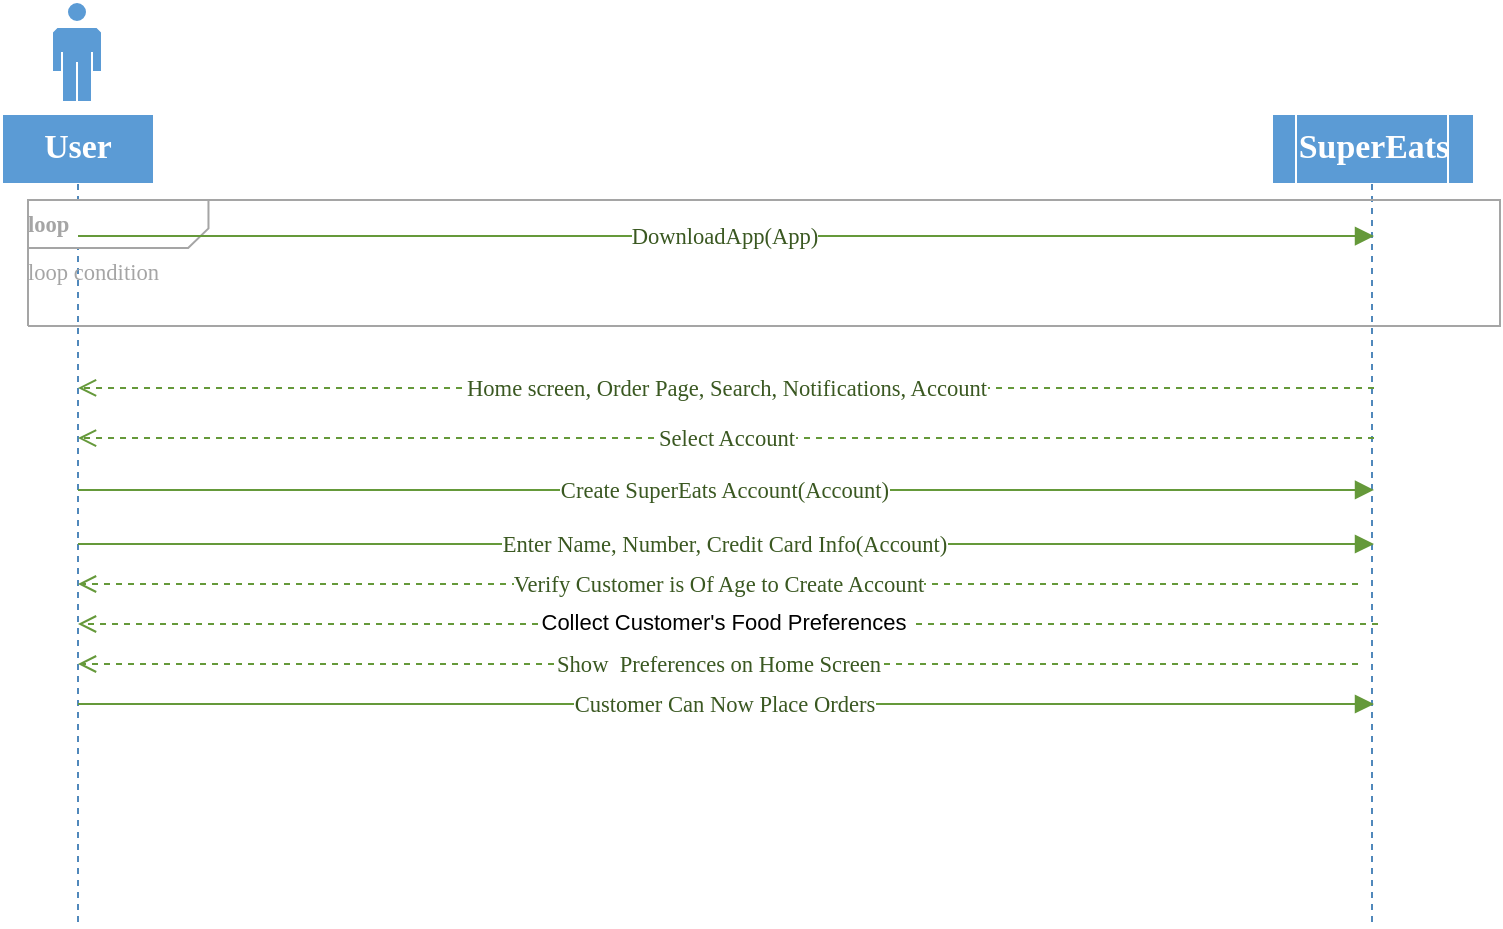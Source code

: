 <mxfile version="21.8.2" type="device" pages="4">
  <diagram name="Create Account " id="Page-3">
    <mxGraphModel dx="1178" dy="648" grid="1" gridSize="10" guides="1" tooltips="1" connect="1" arrows="1" fold="1" page="1" pageScale="1" pageWidth="850" pageHeight="1100" math="0" shadow="0">
      <root>
        <mxCell id="0" />
        <mxCell id="1" parent="0" />
        <UserObject label="" tags="Background" id="2">
          <mxCell style="vsdxID=1000;fillColor=#5b9bd5;gradientColor=none;shape=stencil(nZBLDoAgDERP0z3SIyjew0SURgSD+Lu9kMZoXLhwN9O+tukAlrNpJg1SzDH4QW/URgNYgZTkjA4UkwJUgGXng+6DX1zLfmoymdXo17xh5zmRJ6Q42BWCfc2oJfdAr+Yv+AP9Cb7OJ3H/2JG1HNGz/84klThPVCc=);strokeColor=#ffffff;points=[[0.5,1.71,0],[0.5,2.43,0],[0.5,3.14,0],[0.5,3.86,0],[0.5,4.57,0],[0.5,5.29,0],[0.5,6,0],[0.5,6.71,0],[0.5,7.43,0],[0.5,8.14,0],[0.5,8.86,0],[0.5,9.57,0],[0.5,10.29,0],[0.5,11,0],[0.5,11,0],[0.5,11,0],[0.5,11,0],[0.5,11,0],[0.5,11,0],[0.5,11,0],[0.5,11,0],[0.5,11,0],[0.5,11,0],[0.5,11,0],[0.5,11,0],[0.5,11,0],[0.5,11,0],[0.5,11,0],[0.5,11,0],[0.5,11,0],[0.5,11,0],[0.5,11,0],[0.5,11,0],[0.5,11,0],[0.5,11,0],[0.5,11,0],[0.5,11,0],[0.5,11,0],[0.5,11,0],[0.5,11,0],[0.5,11,0],[0.5,11,0],[0.5,11,0],[0.5,11,0],[0.5,11,0],[0.5,11,0],[0.5,11,0],[0.5,11,0],[0.5,11,0],[0.5,11,0],[0.5,11,0],[0.5,11,0],[0.5,11,0],[0.5,11,0],[0.5,11,0],[0.5,11,0],[0.5,11,0],[0.5,11,0],[0.5,11,0],[0.5,11,0],[0.5,11,0],[0.5,11,0],[0.5,11,0],[0.5,11,0],[0.5,11,0],[0.5,11,0],[0.5,11,0],[0.5,11,0],[0.5,11,0],[0.5,11,0],[0.5,11,0],[0.5,11,0],[0.5,11,0],[0.5,11,0],[0.5,11,0],[0.5,11,0],[0.5,11,0],[0.5,11,0],[0.5,11,0],[0.5,11,0],[0.5,11,0],[0.5,11,0],[0.5,11,0],[0.5,11,0],[0.5,11,0],[0.5,11,0],[0.5,11,0],[0.5,11,0],[0.5,11,0],[0.5,11,0],[0.5,11,0],[0.5,11,0],[0.5,11,0],[0.5,11,0],[0.5,11,0],[0.5,11,0],[0.5,11,0],[0.5,11,0],[0.5,11,0],[0.5,11,0]];labelBackgroundColor=none;rounded=0;html=1;whiteSpace=wrap;" parent="1" vertex="1">
            <mxGeometry x="152" y="185" width="76" height="35" as="geometry" />
          </mxCell>
        </UserObject>
        <mxCell id="3" style="vsdxID=1001;fillColor=#5b9bd5;gradientColor=none;shape=stencil(nZBLDoAgDERP0z3SIyjew0SURgSD+Lu9kMZoXLhwN9O+tukAlrNpJg1SzDH4QW/URgNYgZTkjA4UkwJUgGXng+6DX1zLfmoymdXo17xh5zmRJ6Q42BWCfc2oJfdAr+Yv+AP9Cb7OJ3H/2JG1HNGz/84klThPVCc=);strokeColor=#ffffff;points=[[0.5,1.71,0],[0.5,2.43,0],[0.5,3.14,0],[0.5,3.86,0],[0.5,4.57,0],[0.5,5.29,0],[0.5,6,0],[0.5,6.71,0],[0.5,7.43,0],[0.5,8.14,0],[0.5,8.86,0],[0.5,9.57,0],[0.5,10.29,0],[0.5,11,0],[0.5,11,0],[0.5,11,0],[0.5,11,0],[0.5,11,0],[0.5,11,0],[0.5,11,0],[0.5,11,0],[0.5,11,0],[0.5,11,0],[0.5,11,0],[0.5,11,0],[0.5,11,0],[0.5,11,0],[0.5,11,0],[0.5,11,0],[0.5,11,0],[0.5,11,0],[0.5,11,0],[0.5,11,0],[0.5,11,0],[0.5,11,0],[0.5,11,0],[0.5,11,0],[0.5,11,0],[0.5,11,0],[0.5,11,0],[0.5,11,0],[0.5,11,0],[0.5,11,0],[0.5,11,0],[0.5,11,0],[0.5,11,0],[0.5,11,0],[0.5,11,0],[0.5,11,0],[0.5,11,0],[0.5,11,0],[0.5,11,0],[0.5,11,0],[0.5,11,0],[0.5,11,0],[0.5,11,0],[0.5,11,0],[0.5,11,0],[0.5,11,0],[0.5,11,0],[0.5,11,0],[0.5,11,0],[0.5,11,0],[0.5,11,0],[0.5,11,0],[0.5,11,0],[0.5,11,0],[0.5,11,0],[0.5,11,0],[0.5,11,0],[0.5,11,0],[0.5,11,0],[0.5,11,0],[0.5,11,0],[0.5,11,0],[0.5,11,0],[0.5,11,0],[0.5,11,0],[0.5,11,0],[0.5,11,0],[0.5,11,0],[0.5,11,0],[0.5,11,0],[0.5,11,0],[0.5,11,0],[0.5,11,0],[0.5,11,0],[0.5,11,0],[0.5,11,0],[0.5,11,0],[0.5,11,0],[0.5,11,0],[0.5,11,0],[0.5,11,0],[0.5,11,0],[0.5,11,0],[0.5,11,0],[0.5,11,0],[0.5,11,0],[0.5,11,0]];labelBackgroundColor=none;rounded=0;html=1;whiteSpace=wrap;" parent="2" vertex="1">
          <mxGeometry width="76" height="35" as="geometry" />
        </mxCell>
        <mxCell id="4" style="vsdxID=1002;fillColor=#5b9bd5;gradientColor=none;shape=stencil(tZTNDoIwDICfZkeSsQXFM+J7LDJgcTJSpuDbu6USgQhBord2/dr1LyU8aUpRS8JoY8FcZKsyWxJ+JIypqpSgrJMITwlPcgOyAHOrMtRr4UkvXc3dR+jQj1HvwugD1ZCifkJWq2qejdaj+wV0K8kXyHCMsmgePaxH++asy2B9XfFmdGkE8ReTjbazux+FXV7E8dLyKTtEBZydCSabAH3HUO1GrZ4Eol0gOtUEYKywylSj7dMCChm4T4Jci+Llh6amlbIePG9O63N9f0nLCe/TkCut8bIM7dNT4p7wDPH0CQ==);strokeColor=#ffffff;points=[[0.5,1.71,0],[0.5,2.43,0],[0.5,3.14,0],[0.5,3.86,0],[0.5,4.57,0],[0.5,5.29,0],[0.5,6,0],[0.5,6.71,0],[0.5,7.43,0],[0.5,8.14,0],[0.5,8.86,0],[0.5,9.57,0],[0.5,10.29,0],[0.5,11,0],[0.5,11,0],[0.5,11,0],[0.5,11,0],[0.5,11,0],[0.5,11,0],[0.5,11,0],[0.5,11,0],[0.5,11,0],[0.5,11,0],[0.5,11,0],[0.5,11,0],[0.5,11,0],[0.5,11,0],[0.5,11,0],[0.5,11,0],[0.5,11,0],[0.5,11,0],[0.5,11,0],[0.5,11,0],[0.5,11,0],[0.5,11,0],[0.5,11,0],[0.5,11,0],[0.5,11,0],[0.5,11,0],[0.5,11,0],[0.5,11,0],[0.5,11,0],[0.5,11,0],[0.5,11,0],[0.5,11,0],[0.5,11,0],[0.5,11,0],[0.5,11,0],[0.5,11,0],[0.5,11,0],[0.5,11,0],[0.5,11,0],[0.5,11,0],[0.5,11,0],[0.5,11,0],[0.5,11,0],[0.5,11,0],[0.5,11,0],[0.5,11,0],[0.5,11,0],[0.5,11,0],[0.5,11,0],[0.5,11,0],[0.5,11,0],[0.5,11,0],[0.5,11,0],[0.5,11,0],[0.5,11,0],[0.5,11,0],[0.5,11,0],[0.5,11,0],[0.5,11,0],[0.5,11,0],[0.5,11,0],[0.5,11,0],[0.5,11,0],[0.5,11,0],[0.5,11,0],[0.5,11,0],[0.5,11,0],[0.5,11,0],[0.5,11,0],[0.5,11,0],[0.5,11,0],[0.5,11,0],[0.5,11,0],[0.5,11,0],[0.5,11,0],[0.5,11,0],[0.5,11,0],[0.5,11,0],[0.5,11,0],[0.5,11,0],[0.5,11,0],[0.5,11,0],[0.5,11,0],[0.5,11,0],[0.5,11,0],[0.5,11,0],[0.5,11,0]];labelBackgroundColor=none;rounded=0;html=1;whiteSpace=wrap;" parent="2" vertex="1">
          <mxGeometry x="25" y="-56" width="25" height="50" as="geometry" />
        </mxCell>
        <mxCell id="5" value="" style="vsdxID=1004;edgeStyle=none;dashed=1;startArrow=none;endArrow=none;startSize=5;endSize=5;strokeColor=#5088bb;spacingTop=0;spacingBottom=0;spacingLeft=0;spacingRight=0;verticalAlign=middle;html=1;labelBackgroundColor=#ffffff;rounded=0;" parent="2" edge="1">
          <mxGeometry relative="1" as="geometry">
            <Array as="points" />
            <mxPoint x="38" y="35" as="sourcePoint" />
            <mxPoint x="38" y="405" as="targetPoint" />
          </mxGeometry>
        </mxCell>
        <mxCell id="6" value="&lt;div style=&quot;font-size: 1px&quot;&gt;&lt;font style=&quot;font-size:16.93px;font-family:Calibri;color:#ffffff;direction:ltr;letter-spacing:0px;line-height:120%;opacity:1&quot;&gt;&lt;b&gt;User&lt;br/&gt;&lt;/b&gt;&lt;/font&gt;&lt;/div&gt;" style="text;vsdxID=1000;fillColor=none;gradientColor=none;strokeColor=none;points=[[0.5,1.71,0],[0.5,2.43,0],[0.5,3.14,0],[0.5,3.86,0],[0.5,4.57,0],[0.5,5.29,0],[0.5,6,0],[0.5,6.71,0],[0.5,7.43,0],[0.5,8.14,0],[0.5,8.86,0],[0.5,9.57,0],[0.5,10.29,0],[0.5,11,0],[0.5,11,0],[0.5,11,0],[0.5,11,0],[0.5,11,0],[0.5,11,0],[0.5,11,0],[0.5,11,0],[0.5,11,0],[0.5,11,0],[0.5,11,0],[0.5,11,0],[0.5,11,0],[0.5,11,0],[0.5,11,0],[0.5,11,0],[0.5,11,0],[0.5,11,0],[0.5,11,0],[0.5,11,0],[0.5,11,0],[0.5,11,0],[0.5,11,0],[0.5,11,0],[0.5,11,0],[0.5,11,0],[0.5,11,0],[0.5,11,0],[0.5,11,0],[0.5,11,0],[0.5,11,0],[0.5,11,0],[0.5,11,0],[0.5,11,0],[0.5,11,0],[0.5,11,0],[0.5,11,0],[0.5,11,0],[0.5,11,0],[0.5,11,0],[0.5,11,0],[0.5,11,0],[0.5,11,0],[0.5,11,0],[0.5,11,0],[0.5,11,0],[0.5,11,0],[0.5,11,0],[0.5,11,0],[0.5,11,0],[0.5,11,0],[0.5,11,0],[0.5,11,0],[0.5,11,0],[0.5,11,0],[0.5,11,0],[0.5,11,0],[0.5,11,0],[0.5,11,0],[0.5,11,0],[0.5,11,0],[0.5,11,0],[0.5,11,0],[0.5,11,0],[0.5,11,0],[0.5,11,0],[0.5,11,0],[0.5,11,0],[0.5,11,0],[0.5,11,0],[0.5,11,0],[0.5,11,0],[0.5,11,0],[0.5,11,0],[0.5,11,0],[0.5,11,0],[0.5,11,0],[0.5,11,0],[0.5,11,0],[0.5,11,0],[0.5,11,0],[0.5,11,0],[0.5,11,0],[0.5,11,0],[0.5,11,0],[0.5,11,0],[0.5,11,0]];labelBackgroundColor=none;rounded=0;html=1;whiteSpace=wrap;verticalAlign=middle;align=center;overflow=width;;html=1;" parent="2" vertex="1">
          <mxGeometry y="-0.56" width="76.2" height="35.56" as="geometry" />
        </mxCell>
        <UserObject label="" tags="Background" id="7">
          <mxCell style="vsdxID=1005;fillColor=#5b9bd5;gradientColor=none;shape=stencil(nZBLDoAgDERP0z3SIyjew0SURgSD+Lu9kMZoXLhwN9O+tukAlrNpJg1SzDH4QW/URgNYgZTkjA4UkwJUgGXng+6DX1zLfmoymdXo17xh5zmRJ6Q42BWCfc2oJfdAr+Yv+AP9Cb7OJ3H/2JG1HNGz/84klThPVCc=);strokeColor=#ffffff;points=[[0.5,1.71,0],[0.5,2.43,0],[0.5,3.14,0],[0.5,3.86,0],[0.5,4.57,0],[0.5,5.29,0],[0.5,6,0],[0.5,6.71,0],[0.5,7.43,0],[0.5,8.14,0],[0.5,8.86,0],[0.5,9.57,0],[0.5,10.29,0],[0.5,11,0],[0.5,11,0],[0.5,11,0],[0.5,11,0],[0.5,11,0],[0.5,11,0],[0.5,11,0],[0.5,11,0],[0.5,11,0],[0.5,11,0],[0.5,11,0],[0.5,11,0],[0.5,11,0],[0.5,11,0],[0.5,11,0],[0.5,11,0],[0.5,11,0],[0.5,11,0],[0.5,11,0],[0.5,11,0],[0.5,11,0],[0.5,11,0],[0.5,11,0],[0.5,11,0],[0.5,11,0],[0.5,11,0],[0.5,11,0],[0.5,11,0],[0.5,11,0],[0.5,11,0],[0.5,11,0],[0.5,11,0],[0.5,11,0],[0.5,11,0],[0.5,11,0],[0.5,11,0],[0.5,11,0],[0.5,11,0],[0.5,11,0],[0.5,11,0],[0.5,11,0],[0.5,11,0],[0.5,11,0],[0.5,11,0],[0.5,11,0],[0.5,11,0],[0.5,11,0],[0.5,11,0],[0.5,11,0],[0.5,11,0],[0.5,11,0],[0.5,11,0],[0.5,11,0],[0.5,11,0],[0.5,11,0],[0.5,11,0],[0.5,11,0],[0.5,11,0],[0.5,11,0],[0.5,11,0],[0.5,11,0],[0.5,11,0],[0.5,11,0],[0.5,11,0],[0.5,11,0],[0.5,11,0],[0.5,11,0],[0.5,11,0],[0.5,11,0],[0.5,11,0],[0.5,11,0],[0.5,11,0],[0.5,11,0],[0.5,11,0],[0.5,11,0],[0.5,11,0],[0.5,11,0],[0.5,11,0],[0.5,11,0],[0.5,11,0],[0.5,11,0],[0.5,11,0],[0.5,11,0],[0.5,11,0],[0.5,11,0],[0.5,11,0],[0.5,11,0]];labelBackgroundColor=none;rounded=0;html=1;whiteSpace=wrap;" parent="1" vertex="1">
            <mxGeometry x="787" y="185" width="101" height="35" as="geometry" />
          </mxCell>
        </UserObject>
        <mxCell id="8" style="vsdxID=1006;fillColor=#5b9bd5;gradientColor=none;shape=stencil(nZBLDoAgDERP0z3SIyjew0SURgSD+Lu9kMZoXLhwN9O+tukAlrNpJg1SzDH4QW/URgNYgZTkjA4UkwJUgGXng+6DX1zLfmoymdXo17xh5zmRJ6Q42BWCfc2oJfdAr+Yv+AP9Cb7OJ3H/2JG1HNGz/84klThPVCc=);strokeColor=#ffffff;points=[[0.5,1.71,0],[0.5,2.43,0],[0.5,3.14,0],[0.5,3.86,0],[0.5,4.57,0],[0.5,5.29,0],[0.5,6,0],[0.5,6.71,0],[0.5,7.43,0],[0.5,8.14,0],[0.5,8.86,0],[0.5,9.57,0],[0.5,10.29,0],[0.5,11,0],[0.5,11,0],[0.5,11,0],[0.5,11,0],[0.5,11,0],[0.5,11,0],[0.5,11,0],[0.5,11,0],[0.5,11,0],[0.5,11,0],[0.5,11,0],[0.5,11,0],[0.5,11,0],[0.5,11,0],[0.5,11,0],[0.5,11,0],[0.5,11,0],[0.5,11,0],[0.5,11,0],[0.5,11,0],[0.5,11,0],[0.5,11,0],[0.5,11,0],[0.5,11,0],[0.5,11,0],[0.5,11,0],[0.5,11,0],[0.5,11,0],[0.5,11,0],[0.5,11,0],[0.5,11,0],[0.5,11,0],[0.5,11,0],[0.5,11,0],[0.5,11,0],[0.5,11,0],[0.5,11,0],[0.5,11,0],[0.5,11,0],[0.5,11,0],[0.5,11,0],[0.5,11,0],[0.5,11,0],[0.5,11,0],[0.5,11,0],[0.5,11,0],[0.5,11,0],[0.5,11,0],[0.5,11,0],[0.5,11,0],[0.5,11,0],[0.5,11,0],[0.5,11,0],[0.5,11,0],[0.5,11,0],[0.5,11,0],[0.5,11,0],[0.5,11,0],[0.5,11,0],[0.5,11,0],[0.5,11,0],[0.5,11,0],[0.5,11,0],[0.5,11,0],[0.5,11,0],[0.5,11,0],[0.5,11,0],[0.5,11,0],[0.5,11,0],[0.5,11,0],[0.5,11,0],[0.5,11,0],[0.5,11,0],[0.5,11,0],[0.5,11,0],[0.5,11,0],[0.5,11,0],[0.5,11,0],[0.5,11,0],[0.5,11,0],[0.5,11,0],[0.5,11,0],[0.5,11,0],[0.5,11,0],[0.5,11,0],[0.5,11,0],[0.5,11,0]];labelBackgroundColor=none;rounded=0;html=1;whiteSpace=wrap;" parent="7" vertex="1">
          <mxGeometry x="12" width="76" height="35" as="geometry" />
        </mxCell>
        <mxCell id="9" style="vsdxID=1007;fillColor=#5b9bd5;gradientColor=none;shape=stencil(1VFBDsIgEHwNRxKE+IJa/7GxSyFiaRa07e+FLImtB+/eZnZmdgkjTJcczCi0SpniHRc/ZCfMRWjtJ4fkc0HC9MJ0NhKOFJ/TwHyG6qzoEV91w8q5s6oRrTamJ8X8yl6gW9GoeZuVtgP9vUitElafJMUM2cfpEA1AI8pyRNoAYwuylBbEeTf+h2cV8Plm60Pglvb6dy1lxJWa/g0=);strokeColor=#ffffff;points=[[0.5,1.71,0],[0.5,2.43,0],[0.5,3.14,0],[0.5,3.86,0],[0.5,4.57,0],[0.5,5.29,0],[0.5,6,0],[0.5,6.71,0],[0.5,7.43,0],[0.5,8.14,0],[0.5,8.86,0],[0.5,9.57,0],[0.5,10.29,0],[0.5,11,0],[0.5,11,0],[0.5,11,0],[0.5,11,0],[0.5,11,0],[0.5,11,0],[0.5,11,0],[0.5,11,0],[0.5,11,0],[0.5,11,0],[0.5,11,0],[0.5,11,0],[0.5,11,0],[0.5,11,0],[0.5,11,0],[0.5,11,0],[0.5,11,0],[0.5,11,0],[0.5,11,0],[0.5,11,0],[0.5,11,0],[0.5,11,0],[0.5,11,0],[0.5,11,0],[0.5,11,0],[0.5,11,0],[0.5,11,0],[0.5,11,0],[0.5,11,0],[0.5,11,0],[0.5,11,0],[0.5,11,0],[0.5,11,0],[0.5,11,0],[0.5,11,0],[0.5,11,0],[0.5,11,0],[0.5,11,0],[0.5,11,0],[0.5,11,0],[0.5,11,0],[0.5,11,0],[0.5,11,0],[0.5,11,0],[0.5,11,0],[0.5,11,0],[0.5,11,0],[0.5,11,0],[0.5,11,0],[0.5,11,0],[0.5,11,0],[0.5,11,0],[0.5,11,0],[0.5,11,0],[0.5,11,0],[0.5,11,0],[0.5,11,0],[0.5,11,0],[0.5,11,0],[0.5,11,0],[0.5,11,0],[0.5,11,0],[0.5,11,0],[0.5,11,0],[0.5,11,0],[0.5,11,0],[0.5,11,0],[0.5,11,0],[0.5,11,0],[0.5,11,0],[0.5,11,0],[0.5,11,0],[0.5,11,0],[0.5,11,0],[0.5,11,0],[0.5,11,0],[0.5,11,0],[0.5,11,0],[0.5,11,0],[0.5,11,0],[0.5,11,0],[0.5,11,0],[0.5,11,0],[0.5,11,0],[0.5,11,0],[0.5,11,0],[0.5,11,0]];labelBackgroundColor=none;rounded=0;html=1;whiteSpace=wrap;" parent="7" vertex="1">
          <mxGeometry x="38" y="-6" width="25" height="1" as="geometry" />
        </mxCell>
        <mxCell id="10" value="" style="vsdxID=1009;edgeStyle=none;dashed=1;startArrow=none;endArrow=none;startSize=5;endSize=5;strokeColor=#5088bb;spacingTop=0;spacingBottom=0;spacingLeft=0;spacingRight=0;verticalAlign=middle;html=1;labelBackgroundColor=#ffffff;rounded=0;" parent="7" edge="1">
          <mxGeometry relative="1" as="geometry">
            <Array as="points" />
            <mxPoint x="50" y="35" as="sourcePoint" />
            <mxPoint x="50" y="405" as="targetPoint" />
          </mxGeometry>
        </mxCell>
        <mxCell id="11" value="&lt;div style=&quot;font-size: 1px&quot;&gt;&lt;font style=&quot;font-size:16.93px;font-family:Calibri;color:#ffffff;direction:ltr;letter-spacing:0px;line-height:120%;opacity:1&quot;&gt;&lt;b&gt;SuperEats&lt;br/&gt;&lt;/b&gt;&lt;/font&gt;&lt;/div&gt;" style="text;vsdxID=1005;fillColor=none;gradientColor=none;strokeColor=none;points=[[0.5,1.71,0],[0.5,2.43,0],[0.5,3.14,0],[0.5,3.86,0],[0.5,4.57,0],[0.5,5.29,0],[0.5,6,0],[0.5,6.71,0],[0.5,7.43,0],[0.5,8.14,0],[0.5,8.86,0],[0.5,9.57,0],[0.5,10.29,0],[0.5,11,0],[0.5,11,0],[0.5,11,0],[0.5,11,0],[0.5,11,0],[0.5,11,0],[0.5,11,0],[0.5,11,0],[0.5,11,0],[0.5,11,0],[0.5,11,0],[0.5,11,0],[0.5,11,0],[0.5,11,0],[0.5,11,0],[0.5,11,0],[0.5,11,0],[0.5,11,0],[0.5,11,0],[0.5,11,0],[0.5,11,0],[0.5,11,0],[0.5,11,0],[0.5,11,0],[0.5,11,0],[0.5,11,0],[0.5,11,0],[0.5,11,0],[0.5,11,0],[0.5,11,0],[0.5,11,0],[0.5,11,0],[0.5,11,0],[0.5,11,0],[0.5,11,0],[0.5,11,0],[0.5,11,0],[0.5,11,0],[0.5,11,0],[0.5,11,0],[0.5,11,0],[0.5,11,0],[0.5,11,0],[0.5,11,0],[0.5,11,0],[0.5,11,0],[0.5,11,0],[0.5,11,0],[0.5,11,0],[0.5,11,0],[0.5,11,0],[0.5,11,0],[0.5,11,0],[0.5,11,0],[0.5,11,0],[0.5,11,0],[0.5,11,0],[0.5,11,0],[0.5,11,0],[0.5,11,0],[0.5,11,0],[0.5,11,0],[0.5,11,0],[0.5,11,0],[0.5,11,0],[0.5,11,0],[0.5,11,0],[0.5,11,0],[0.5,11,0],[0.5,11,0],[0.5,11,0],[0.5,11,0],[0.5,11,0],[0.5,11,0],[0.5,11,0],[0.5,11,0],[0.5,11,0],[0.5,11,0],[0.5,11,0],[0.5,11,0],[0.5,11,0],[0.5,11,0],[0.5,11,0],[0.5,11,0],[0.5,11,0],[0.5,11,0],[0.5,11,0]];labelBackgroundColor=none;rounded=0;html=1;whiteSpace=wrap;verticalAlign=middle;align=center;overflow=width;;html=1;" parent="7" vertex="1">
          <mxGeometry y="-0.56" width="101.6" height="35.56" as="geometry" />
        </mxCell>
        <UserObject label="" tags="Background" id="12">
          <mxCell style="vsdxID=1011;fillColor=#a5a5a5;gradientColor=none;fillOpacity=0;shape=stencil(nZBLDoAgDERP0z3SIyjew0SURgSD+Lu9kMZoXLhwN9O+tukAlrNpJg1SzDH4QW/URgNYgZTkjA4UkwJUgGXng+6DX1zLfmoymdXo17xh5zmRJ6Q42BWCfc2oJfdAr+Yv+AP9Cb7OJ3H/2JG1HNGz/84klThPVCc=);strokeColor=#a5a5a5;points=[];labelBackgroundColor=none;rounded=0;html=1;whiteSpace=wrap;" parent="1" vertex="1">
            <mxGeometry x="165" y="228" width="736" height="63" as="geometry" />
          </mxCell>
        </UserObject>
        <mxCell id="13" value="&lt;div style=&quot;font-size: 1px&quot;&gt;&lt;p style=&quot;text-align:left;margin-left:0;margin-right:0;margin-top:0px;margin-bottom:0px;text-indent:0;vertical-align:middle;direction:ltr;&quot;&gt;&lt;font style=&quot;font-size:11.29px;font-family:Calibri;color:#a5a5a5;direction:ltr;letter-spacing:0px;line-height:120%;opacity:1&quot;&gt;&lt;b&gt;loop&lt;br/&gt;&lt;/b&gt;&lt;/font&gt;&lt;/p&gt;&lt;/div&gt;" style="verticalAlign=middle;align=left;overflow=width;vsdxID=1012;fillColor=#ffffff;gradientColor=none;shape=stencil(nZFLDsIwDERP423kOAKVdSn3qNSUWISkSsPv9iTygtIFUtnN2M+WNQbTzq6fLBDOOcWLffCQHZgjEHFwNnEuCkwHph1jsucUb2EQP/WVrOoa73XDU+awThC+xGkUfxLUc1igGlXTbMBJ0f4L3x2U3sL/WI7/gauDi/jkMrL3Euuyv86xlOQHpnsD);strokeColor=#a5a5a5;points=[];labelBackgroundColor=none;rounded=0;html=1;whiteSpace=wrap;" parent="12" vertex="1">
          <mxGeometry width="736" height="24" as="geometry" />
        </mxCell>
        <mxCell id="14" value="&lt;div style=&quot;font-size: 1px&quot;&gt;&lt;font style=&quot;font-size:11.29px;font-family:Calibri;color:#a5a5a5;direction:ltr;letter-spacing:0px;line-height:120%;opacity:1&quot;&gt;loop condition&lt;br/&gt;&lt;/font&gt;&lt;/div&gt;" style="verticalAlign=middle;align=left;overflow=width;vsdxID=1013;fillColor=none;gradientColor=none;strokeColor=none;points=[];labelBackgroundColor=none;rounded=0;html=1;whiteSpace=wrap;" parent="12" vertex="1">
          <mxGeometry y="24" width="90" height="24" as="geometry" />
        </mxCell>
        <UserObject label="&lt;div style=&quot;font-size: 1px&quot;&gt;&lt;font style=&quot;font-size:11.29px;font-family:Calibri;color:#3a5821;direction:ltr;letter-spacing:0px;line-height:120%;opacity:1&quot;&gt;Show&amp;nbsp; Preferences on Home Screen&lt;br&gt;&lt;/font&gt;&lt;/div&gt;" tags="Connector" id="18">
          <mxCell style="vsdxID=1020;edgeStyle=none;dashed=1;startArrow=none;endArrow=open;startSize=2;endSize=7;strokeColor=#65993a;spacingTop=0;spacingBottom=0;spacingLeft=0;spacingRight=0;verticalAlign=middle;html=1;labelBackgroundColor=#ffffff;rounded=0;align=center;" parent="1" edge="1">
            <mxGeometry relative="1" as="geometry">
              <mxPoint as="offset" />
              <Array as="points" />
              <mxPoint x="830" y="460" as="sourcePoint" />
              <mxPoint x="190" y="460" as="targetPoint" />
            </mxGeometry>
          </mxCell>
        </UserObject>
        <UserObject label="&lt;div style=&quot;font-size: 1px&quot;&gt;&lt;font style=&quot;font-size:11.29px;font-family:Calibri;color:#3a5821;direction:ltr;letter-spacing:0px;line-height:120%;opacity:1&quot;&gt;&lt;br&gt;&lt;/font&gt;&lt;/div&gt;" tags="Connector" id="21">
          <mxCell style="vsdxID=1017;edgeStyle=none;dashed=1;startArrow=none;endArrow=open;startSize=2;endSize=7;strokeColor=#65993a;spacingTop=0;spacingBottom=0;spacingLeft=0;spacingRight=0;verticalAlign=middle;html=1;labelBackgroundColor=#ffffff;rounded=0;align=center;" parent="1" edge="1">
            <mxGeometry x="-0.015" y="-20" relative="1" as="geometry">
              <mxPoint as="offset" />
              <Array as="points" />
              <mxPoint x="840" y="440" as="sourcePoint" />
              <mxPoint x="190" y="440" as="targetPoint" />
            </mxGeometry>
          </mxCell>
        </UserObject>
        <mxCell id="y1EBlW4aGL220Wwki_9J-25" value="Collect Customer&#39;s Food Preferences&amp;nbsp;" style="edgeLabel;html=1;align=center;verticalAlign=middle;resizable=0;points=[];" vertex="1" connectable="0" parent="21">
          <mxGeometry x="0.003" y="-1" relative="1" as="geometry">
            <mxPoint as="offset" />
          </mxGeometry>
        </mxCell>
        <UserObject label="&lt;div style=&quot;font-size: 1px&quot;&gt;&lt;font style=&quot;font-size:11.29px;font-family:Calibri;color:#3a5821;direction:ltr;letter-spacing:0px;line-height:120%;opacity:1&quot;&gt;DownloadApp(App)&lt;br&gt;&lt;/font&gt;&lt;/div&gt;" tags="Connector" id="22">
          <mxCell style="vsdxID=1010;edgeStyle=none;startArrow=none;endArrow=block;startSize=2;endSize=7;strokeColor=#65993a;spacingTop=0;spacingBottom=0;spacingLeft=0;spacingRight=0;verticalAlign=middle;html=1;labelBackgroundColor=#ffffff;rounded=0;align=center;exitX=0.5;exitY=1.743;exitDx=0;exitDy=0;exitPerimeter=0;entryX=0.505;entryY=1.743;entryDx=0;entryDy=0;entryPerimeter=0;" parent="1" source="2" target="7" edge="1">
            <mxGeometry relative="1" as="geometry">
              <mxPoint x="-1" as="offset" />
              <Array as="points" />
            </mxGeometry>
          </mxCell>
        </UserObject>
        <UserObject label="&lt;div style=&quot;font-size: 1px&quot;&gt;&lt;font style=&quot;font-size:11.29px;font-family:Calibri;color:#3a5821;direction:ltr;letter-spacing:0px;line-height:120%;opacity:1&quot;&gt;Home screen, Order Page, Search, Notifications, Account&lt;br&gt;&lt;/font&gt;&lt;/div&gt;" tags="Connector" id="23">
          <mxCell style="vsdxID=1014;edgeStyle=none;dashed=1;startArrow=none;endArrow=open;startSize=2;endSize=7;strokeColor=#65993a;spacingTop=0;spacingBottom=0;spacingLeft=0;spacingRight=0;verticalAlign=middle;html=1;labelBackgroundColor=#ffffff;rounded=0;align=center;exitX=0.505;exitY=3.914;exitDx=0;exitDy=0;exitPerimeter=0;entryX=0.5;entryY=3.914;entryDx=0;entryDy=0;entryPerimeter=0;" parent="1" source="7" target="2" edge="1">
            <mxGeometry relative="1" as="geometry">
              <mxPoint as="offset" />
              <Array as="points" />
            </mxGeometry>
          </mxCell>
        </UserObject>
        <UserObject label="&lt;div style=&quot;font-size: 1px&quot;&gt;&lt;font style=&quot;font-size:11.29px;font-family:Calibri;color:#3a5821;direction:ltr;letter-spacing:0px;line-height:120%;opacity:1&quot;&gt;Select Account&lt;br&gt;&lt;/font&gt;&lt;/div&gt;" tags="Connector" id="24">
          <mxCell style="vsdxID=1015;edgeStyle=none;dashed=1;startArrow=none;endArrow=open;startSize=2;endSize=7;strokeColor=#65993a;spacingTop=0;spacingBottom=0;spacingLeft=0;spacingRight=0;verticalAlign=middle;html=1;labelBackgroundColor=#ffffff;rounded=0;align=center;exitX=0.505;exitY=4.629;exitDx=0;exitDy=0;exitPerimeter=0;entryX=0.5;entryY=4.629;entryDx=0;entryDy=0;entryPerimeter=0;" parent="1" source="7" target="2" edge="1">
            <mxGeometry relative="1" as="geometry">
              <mxPoint as="offset" />
              <Array as="points" />
            </mxGeometry>
          </mxCell>
        </UserObject>
        <UserObject label="&lt;div style=&quot;font-size: 1px&quot;&gt;&lt;font style=&quot;font-size:11.29px;font-family:Calibri;color:#3a5821;direction:ltr;letter-spacing:0px;line-height:120%;opacity:1&quot;&gt;Create SuperEats Account(Account)&lt;br&gt;&lt;/font&gt;&lt;/div&gt;" tags="Connector" id="25">
          <mxCell style="vsdxID=1016;edgeStyle=none;startArrow=none;endArrow=block;startSize=2;endSize=7;strokeColor=#65993a;spacingTop=0;spacingBottom=0;spacingLeft=0;spacingRight=0;verticalAlign=middle;html=1;labelBackgroundColor=#ffffff;rounded=0;align=center;exitX=0.5;exitY=5.371;exitDx=0;exitDy=0;exitPerimeter=0;entryX=0.505;entryY=5.371;entryDx=0;entryDy=0;entryPerimeter=0;" parent="1" source="2" target="7" edge="1">
            <mxGeometry relative="1" as="geometry">
              <mxPoint x="-1" as="offset" />
              <Array as="points" />
            </mxGeometry>
          </mxCell>
        </UserObject>
        <UserObject label="&lt;div style=&quot;font-size: 1px&quot;&gt;&lt;font style=&quot;font-size:11.29px;font-family:Calibri;color:#3a5821;direction:ltr;letter-spacing:0px;line-height:120%;opacity:1&quot;&gt;Enter Name, Number, Credit Card Info(Account)&lt;br&gt;&lt;/font&gt;&lt;/div&gt;" tags="Connector" id="y1EBlW4aGL220Wwki_9J-26">
          <mxCell style="vsdxID=1016;edgeStyle=none;startArrow=none;endArrow=block;startSize=2;endSize=7;strokeColor=#65993a;spacingTop=0;spacingBottom=0;spacingLeft=0;spacingRight=0;verticalAlign=middle;html=1;labelBackgroundColor=#ffffff;rounded=0;align=center;exitX=0.5;exitY=5.371;exitDx=0;exitDy=0;exitPerimeter=0;entryX=0.505;entryY=5.371;entryDx=0;entryDy=0;entryPerimeter=0;" edge="1" parent="1">
            <mxGeometry relative="1" as="geometry">
              <mxPoint x="-1" as="offset" />
              <Array as="points" />
              <mxPoint x="190" y="400" as="sourcePoint" />
              <mxPoint x="838" y="400" as="targetPoint" />
            </mxGeometry>
          </mxCell>
        </UserObject>
        <UserObject label="&lt;div style=&quot;font-size: 1px&quot;&gt;&lt;font style=&quot;font-size:11.29px;font-family:Calibri;color:#3a5821;direction:ltr;letter-spacing:0px;line-height:120%;opacity:1&quot;&gt;Customer Can Now Place Orders&lt;br&gt;&lt;/font&gt;&lt;/div&gt;" tags="Connector" id="y1EBlW4aGL220Wwki_9J-27">
          <mxCell style="vsdxID=1016;edgeStyle=none;startArrow=none;endArrow=block;startSize=2;endSize=7;strokeColor=#65993a;spacingTop=0;spacingBottom=0;spacingLeft=0;spacingRight=0;verticalAlign=middle;html=1;labelBackgroundColor=#ffffff;rounded=0;align=center;exitX=0.5;exitY=5.371;exitDx=0;exitDy=0;exitPerimeter=0;entryX=0.505;entryY=5.371;entryDx=0;entryDy=0;entryPerimeter=0;" edge="1" parent="1">
            <mxGeometry relative="1" as="geometry">
              <mxPoint x="-1" as="offset" />
              <Array as="points" />
              <mxPoint x="190" y="480" as="sourcePoint" />
              <mxPoint x="838" y="480" as="targetPoint" />
            </mxGeometry>
          </mxCell>
        </UserObject>
        <UserObject label="&lt;div style=&quot;font-size: 1px&quot;&gt;&lt;font style=&quot;font-size:11.29px;font-family:Calibri;color:#3a5821;direction:ltr;letter-spacing:0px;line-height:120%;opacity:1&quot;&gt;Verify Customer is Of Age to Create Account&lt;br&gt;&lt;/font&gt;&lt;/div&gt;" tags="Connector" id="RDCm5phb9CUhtsCvOon1-25">
          <mxCell style="vsdxID=1020;edgeStyle=none;dashed=1;startArrow=none;endArrow=open;startSize=2;endSize=7;strokeColor=#65993a;spacingTop=0;spacingBottom=0;spacingLeft=0;spacingRight=0;verticalAlign=middle;html=1;labelBackgroundColor=#ffffff;rounded=0;align=center;" edge="1" parent="1">
            <mxGeometry relative="1" as="geometry">
              <mxPoint as="offset" />
              <Array as="points" />
              <mxPoint x="830" y="420" as="sourcePoint" />
              <mxPoint x="190" y="420" as="targetPoint" />
            </mxGeometry>
          </mxCell>
        </UserObject>
      </root>
    </mxGraphModel>
  </diagram>
  <diagram id="k_xDGdn9noVQBc90GQe4" name="SuperSearch">
    <mxGraphModel dx="1178" dy="648" grid="1" gridSize="10" guides="1" tooltips="1" connect="1" arrows="1" fold="1" page="1" pageScale="1" pageWidth="850" pageHeight="1100" math="0" shadow="0">
      <root>
        <mxCell id="0" />
        <mxCell id="1" parent="0" />
        <UserObject label="" tags="Background" id="WnkbEtUW5VYYVFMQBcsi-1">
          <mxCell style="vsdxID=1000;fillColor=#5b9bd5;gradientColor=none;shape=stencil(nZBLDoAgDERP0z3SIyjew0SURgSD+Lu9kMZoXLhwN9O+tukAlrNpJg1SzDH4QW/URgNYgZTkjA4UkwJUgGXng+6DX1zLfmoymdXo17xh5zmRJ6Q42BWCfc2oJfdAr+Yv+AP9Cb7OJ3H/2JG1HNGz/84klThPVCc=);strokeColor=#ffffff;points=[[0.5,1.71,0],[0.5,2.43,0],[0.5,3.14,0],[0.5,3.86,0],[0.5,4.57,0],[0.5,5.29,0],[0.5,6,0],[0.5,6.71,0],[0.5,7.43,0],[0.5,8.14,0],[0.5,8.86,0],[0.5,9.57,0],[0.5,10.29,0],[0.5,11,0],[0.5,11,0],[0.5,11,0],[0.5,11,0],[0.5,11,0],[0.5,11,0],[0.5,11,0],[0.5,11,0],[0.5,11,0],[0.5,11,0],[0.5,11,0],[0.5,11,0],[0.5,11,0],[0.5,11,0],[0.5,11,0],[0.5,11,0],[0.5,11,0],[0.5,11,0],[0.5,11,0],[0.5,11,0],[0.5,11,0],[0.5,11,0],[0.5,11,0],[0.5,11,0],[0.5,11,0],[0.5,11,0],[0.5,11,0],[0.5,11,0],[0.5,11,0],[0.5,11,0],[0.5,11,0],[0.5,11,0],[0.5,11,0],[0.5,11,0],[0.5,11,0],[0.5,11,0],[0.5,11,0],[0.5,11,0],[0.5,11,0],[0.5,11,0],[0.5,11,0],[0.5,11,0],[0.5,11,0],[0.5,11,0],[0.5,11,0],[0.5,11,0],[0.5,11,0],[0.5,11,0],[0.5,11,0],[0.5,11,0],[0.5,11,0],[0.5,11,0],[0.5,11,0],[0.5,11,0],[0.5,11,0],[0.5,11,0],[0.5,11,0],[0.5,11,0],[0.5,11,0],[0.5,11,0],[0.5,11,0],[0.5,11,0],[0.5,11,0],[0.5,11,0],[0.5,11,0],[0.5,11,0],[0.5,11,0],[0.5,11,0],[0.5,11,0],[0.5,11,0],[0.5,11,0],[0.5,11,0],[0.5,11,0],[0.5,11,0],[0.5,11,0],[0.5,11,0],[0.5,11,0],[0.5,11,0],[0.5,11,0],[0.5,11,0],[0.5,11,0],[0.5,11,0],[0.5,11,0],[0.5,11,0],[0.5,11,0],[0.5,11,0],[0.5,11,0]];labelBackgroundColor=none;rounded=0;html=1;whiteSpace=wrap;" vertex="1" parent="1">
            <mxGeometry x="152" y="185" width="76" height="35" as="geometry" />
          </mxCell>
        </UserObject>
        <mxCell id="WnkbEtUW5VYYVFMQBcsi-2" style="vsdxID=1001;fillColor=#5b9bd5;gradientColor=none;shape=stencil(nZBLDoAgDERP0z3SIyjew0SURgSD+Lu9kMZoXLhwN9O+tukAlrNpJg1SzDH4QW/URgNYgZTkjA4UkwJUgGXng+6DX1zLfmoymdXo17xh5zmRJ6Q42BWCfc2oJfdAr+Yv+AP9Cb7OJ3H/2JG1HNGz/84klThPVCc=);strokeColor=#ffffff;points=[[0.5,1.71,0],[0.5,2.43,0],[0.5,3.14,0],[0.5,3.86,0],[0.5,4.57,0],[0.5,5.29,0],[0.5,6,0],[0.5,6.71,0],[0.5,7.43,0],[0.5,8.14,0],[0.5,8.86,0],[0.5,9.57,0],[0.5,10.29,0],[0.5,11,0],[0.5,11,0],[0.5,11,0],[0.5,11,0],[0.5,11,0],[0.5,11,0],[0.5,11,0],[0.5,11,0],[0.5,11,0],[0.5,11,0],[0.5,11,0],[0.5,11,0],[0.5,11,0],[0.5,11,0],[0.5,11,0],[0.5,11,0],[0.5,11,0],[0.5,11,0],[0.5,11,0],[0.5,11,0],[0.5,11,0],[0.5,11,0],[0.5,11,0],[0.5,11,0],[0.5,11,0],[0.5,11,0],[0.5,11,0],[0.5,11,0],[0.5,11,0],[0.5,11,0],[0.5,11,0],[0.5,11,0],[0.5,11,0],[0.5,11,0],[0.5,11,0],[0.5,11,0],[0.5,11,0],[0.5,11,0],[0.5,11,0],[0.5,11,0],[0.5,11,0],[0.5,11,0],[0.5,11,0],[0.5,11,0],[0.5,11,0],[0.5,11,0],[0.5,11,0],[0.5,11,0],[0.5,11,0],[0.5,11,0],[0.5,11,0],[0.5,11,0],[0.5,11,0],[0.5,11,0],[0.5,11,0],[0.5,11,0],[0.5,11,0],[0.5,11,0],[0.5,11,0],[0.5,11,0],[0.5,11,0],[0.5,11,0],[0.5,11,0],[0.5,11,0],[0.5,11,0],[0.5,11,0],[0.5,11,0],[0.5,11,0],[0.5,11,0],[0.5,11,0],[0.5,11,0],[0.5,11,0],[0.5,11,0],[0.5,11,0],[0.5,11,0],[0.5,11,0],[0.5,11,0],[0.5,11,0],[0.5,11,0],[0.5,11,0],[0.5,11,0],[0.5,11,0],[0.5,11,0],[0.5,11,0],[0.5,11,0],[0.5,11,0],[0.5,11,0]];labelBackgroundColor=none;rounded=0;html=1;whiteSpace=wrap;" vertex="1" parent="WnkbEtUW5VYYVFMQBcsi-1">
          <mxGeometry width="76" height="35" as="geometry" />
        </mxCell>
        <mxCell id="WnkbEtUW5VYYVFMQBcsi-3" value="" style="edgeStyle=orthogonalEdgeStyle;rounded=0;orthogonalLoop=1;jettySize=auto;html=1;" edge="1" parent="WnkbEtUW5VYYVFMQBcsi-1" source="WnkbEtUW5VYYVFMQBcsi-4" target="WnkbEtUW5VYYVFMQBcsi-6">
          <mxGeometry relative="1" as="geometry" />
        </mxCell>
        <mxCell id="WnkbEtUW5VYYVFMQBcsi-4" style="vsdxID=1002;fillColor=#5b9bd5;gradientColor=none;shape=stencil(tZTNDoIwDICfZkeSsQXFM+J7LDJgcTJSpuDbu6USgQhBord2/dr1LyU8aUpRS8JoY8FcZKsyWxJ+JIypqpSgrJMITwlPcgOyAHOrMtRr4UkvXc3dR+jQj1HvwugD1ZCifkJWq2qejdaj+wV0K8kXyHCMsmgePaxH++asy2B9XfFmdGkE8ReTjbazux+FXV7E8dLyKTtEBZydCSabAH3HUO1GrZ4Eol0gOtUEYKywylSj7dMCChm4T4Jci+Llh6amlbIePG9O63N9f0nLCe/TkCut8bIM7dNT4p7wDPH0CQ==);strokeColor=#ffffff;points=[[0.5,1.71,0],[0.5,2.43,0],[0.5,3.14,0],[0.5,3.86,0],[0.5,4.57,0],[0.5,5.29,0],[0.5,6,0],[0.5,6.71,0],[0.5,7.43,0],[0.5,8.14,0],[0.5,8.86,0],[0.5,9.57,0],[0.5,10.29,0],[0.5,11,0],[0.5,11,0],[0.5,11,0],[0.5,11,0],[0.5,11,0],[0.5,11,0],[0.5,11,0],[0.5,11,0],[0.5,11,0],[0.5,11,0],[0.5,11,0],[0.5,11,0],[0.5,11,0],[0.5,11,0],[0.5,11,0],[0.5,11,0],[0.5,11,0],[0.5,11,0],[0.5,11,0],[0.5,11,0],[0.5,11,0],[0.5,11,0],[0.5,11,0],[0.5,11,0],[0.5,11,0],[0.5,11,0],[0.5,11,0],[0.5,11,0],[0.5,11,0],[0.5,11,0],[0.5,11,0],[0.5,11,0],[0.5,11,0],[0.5,11,0],[0.5,11,0],[0.5,11,0],[0.5,11,0],[0.5,11,0],[0.5,11,0],[0.5,11,0],[0.5,11,0],[0.5,11,0],[0.5,11,0],[0.5,11,0],[0.5,11,0],[0.5,11,0],[0.5,11,0],[0.5,11,0],[0.5,11,0],[0.5,11,0],[0.5,11,0],[0.5,11,0],[0.5,11,0],[0.5,11,0],[0.5,11,0],[0.5,11,0],[0.5,11,0],[0.5,11,0],[0.5,11,0],[0.5,11,0],[0.5,11,0],[0.5,11,0],[0.5,11,0],[0.5,11,0],[0.5,11,0],[0.5,11,0],[0.5,11,0],[0.5,11,0],[0.5,11,0],[0.5,11,0],[0.5,11,0],[0.5,11,0],[0.5,11,0],[0.5,11,0],[0.5,11,0],[0.5,11,0],[0.5,11,0],[0.5,11,0],[0.5,11,0],[0.5,11,0],[0.5,11,0],[0.5,11,0],[0.5,11,0],[0.5,11,0],[0.5,11,0],[0.5,11,0],[0.5,11,0]];labelBackgroundColor=none;rounded=0;html=1;whiteSpace=wrap;" vertex="1" parent="WnkbEtUW5VYYVFMQBcsi-1">
          <mxGeometry x="25" y="-56" width="25" height="50" as="geometry" />
        </mxCell>
        <mxCell id="WnkbEtUW5VYYVFMQBcsi-5" value="" style="vsdxID=1004;edgeStyle=none;dashed=1;startArrow=none;endArrow=none;startSize=5;endSize=5;strokeColor=#5088bb;spacingTop=0;spacingBottom=0;spacingLeft=0;spacingRight=0;verticalAlign=middle;html=1;labelBackgroundColor=#ffffff;rounded=0;" edge="1" parent="WnkbEtUW5VYYVFMQBcsi-1">
          <mxGeometry relative="1" as="geometry">
            <Array as="points" />
            <mxPoint x="38" y="35" as="sourcePoint" />
            <mxPoint x="38" y="405" as="targetPoint" />
          </mxGeometry>
        </mxCell>
        <mxCell id="WnkbEtUW5VYYVFMQBcsi-6" value="&lt;div style=&quot;font-size: 1px&quot;&gt;&lt;font style=&quot;font-size:16.93px;font-family:Calibri;color:#ffffff;direction:ltr;letter-spacing:0px;line-height:120%;opacity:1&quot;&gt;&lt;b&gt;User&lt;br/&gt;&lt;/b&gt;&lt;/font&gt;&lt;/div&gt;" style="text;vsdxID=1000;fillColor=none;gradientColor=none;strokeColor=none;points=[[0.5,1.71,0],[0.5,2.43,0],[0.5,3.14,0],[0.5,3.86,0],[0.5,4.57,0],[0.5,5.29,0],[0.5,6,0],[0.5,6.71,0],[0.5,7.43,0],[0.5,8.14,0],[0.5,8.86,0],[0.5,9.57,0],[0.5,10.29,0],[0.5,11,0],[0.5,11,0],[0.5,11,0],[0.5,11,0],[0.5,11,0],[0.5,11,0],[0.5,11,0],[0.5,11,0],[0.5,11,0],[0.5,11,0],[0.5,11,0],[0.5,11,0],[0.5,11,0],[0.5,11,0],[0.5,11,0],[0.5,11,0],[0.5,11,0],[0.5,11,0],[0.5,11,0],[0.5,11,0],[0.5,11,0],[0.5,11,0],[0.5,11,0],[0.5,11,0],[0.5,11,0],[0.5,11,0],[0.5,11,0],[0.5,11,0],[0.5,11,0],[0.5,11,0],[0.5,11,0],[0.5,11,0],[0.5,11,0],[0.5,11,0],[0.5,11,0],[0.5,11,0],[0.5,11,0],[0.5,11,0],[0.5,11,0],[0.5,11,0],[0.5,11,0],[0.5,11,0],[0.5,11,0],[0.5,11,0],[0.5,11,0],[0.5,11,0],[0.5,11,0],[0.5,11,0],[0.5,11,0],[0.5,11,0],[0.5,11,0],[0.5,11,0],[0.5,11,0],[0.5,11,0],[0.5,11,0],[0.5,11,0],[0.5,11,0],[0.5,11,0],[0.5,11,0],[0.5,11,0],[0.5,11,0],[0.5,11,0],[0.5,11,0],[0.5,11,0],[0.5,11,0],[0.5,11,0],[0.5,11,0],[0.5,11,0],[0.5,11,0],[0.5,11,0],[0.5,11,0],[0.5,11,0],[0.5,11,0],[0.5,11,0],[0.5,11,0],[0.5,11,0],[0.5,11,0],[0.5,11,0],[0.5,11,0],[0.5,11,0],[0.5,11,0],[0.5,11,0],[0.5,11,0],[0.5,11,0],[0.5,11,0],[0.5,11,0],[0.5,11,0]];labelBackgroundColor=none;rounded=0;html=1;whiteSpace=wrap;verticalAlign=middle;align=center;overflow=width;;html=1;" vertex="1" parent="WnkbEtUW5VYYVFMQBcsi-1">
          <mxGeometry y="-0.56" width="76.2" height="35.56" as="geometry" />
        </mxCell>
        <UserObject label="" tags="Background" id="dF2NslRUXdrEdogQLP5f-1">
          <mxCell style="vsdxID=1005;fillColor=#5b9bd5;gradientColor=none;shape=stencil(nZBLDoAgDERP0z3SIyjew0SURgSD+Lu9kMZoXLhwN9O+tukAlrNpJg1SzDH4QW/URgNYgZTkjA4UkwJUgGXng+6DX1zLfmoymdXo17xh5zmRJ6Q42BWCfc2oJfdAr+Yv+AP9Cb7OJ3H/2JG1HNGz/84klThPVCc=);strokeColor=#ffffff;points=[[0.5,1.71,0],[0.5,2.43,0],[0.5,3.14,0],[0.5,3.86,0],[0.5,4.57,0],[0.5,5.29,0],[0.5,6,0],[0.5,6.71,0],[0.5,7.43,0],[0.5,8.14,0],[0.5,8.86,0],[0.5,9.57,0],[0.5,10.29,0],[0.5,11,0],[0.5,11,0],[0.5,11,0],[0.5,11,0],[0.5,11,0],[0.5,11,0],[0.5,11,0],[0.5,11,0],[0.5,11,0],[0.5,11,0],[0.5,11,0],[0.5,11,0],[0.5,11,0],[0.5,11,0],[0.5,11,0],[0.5,11,0],[0.5,11,0],[0.5,11,0],[0.5,11,0],[0.5,11,0],[0.5,11,0],[0.5,11,0],[0.5,11,0],[0.5,11,0],[0.5,11,0],[0.5,11,0],[0.5,11,0],[0.5,11,0],[0.5,11,0],[0.5,11,0],[0.5,11,0],[0.5,11,0],[0.5,11,0],[0.5,11,0],[0.5,11,0],[0.5,11,0],[0.5,11,0],[0.5,11,0],[0.5,11,0],[0.5,11,0],[0.5,11,0],[0.5,11,0],[0.5,11,0],[0.5,11,0],[0.5,11,0],[0.5,11,0],[0.5,11,0],[0.5,11,0],[0.5,11,0],[0.5,11,0],[0.5,11,0],[0.5,11,0],[0.5,11,0],[0.5,11,0],[0.5,11,0],[0.5,11,0],[0.5,11,0],[0.5,11,0],[0.5,11,0],[0.5,11,0],[0.5,11,0],[0.5,11,0],[0.5,11,0],[0.5,11,0],[0.5,11,0],[0.5,11,0],[0.5,11,0],[0.5,11,0],[0.5,11,0],[0.5,11,0],[0.5,11,0],[0.5,11,0],[0.5,11,0],[0.5,11,0],[0.5,11,0],[0.5,11,0],[0.5,11,0],[0.5,11,0],[0.5,11,0],[0.5,11,0],[0.5,11,0],[0.5,11,0],[0.5,11,0],[0.5,11,0],[0.5,11,0],[0.5,11,0],[0.5,11,0]];labelBackgroundColor=none;rounded=0;html=1;whiteSpace=wrap;" vertex="1" parent="1">
            <mxGeometry x="590" y="185" width="101" height="35" as="geometry" />
          </mxCell>
        </UserObject>
        <mxCell id="dF2NslRUXdrEdogQLP5f-2" style="vsdxID=1006;fillColor=#5b9bd5;gradientColor=none;shape=stencil(nZBLDoAgDERP0z3SIyjew0SURgSD+Lu9kMZoXLhwN9O+tukAlrNpJg1SzDH4QW/URgNYgZTkjA4UkwJUgGXng+6DX1zLfmoymdXo17xh5zmRJ6Q42BWCfc2oJfdAr+Yv+AP9Cb7OJ3H/2JG1HNGz/84klThPVCc=);strokeColor=#ffffff;points=[[0.5,1.71,0],[0.5,2.43,0],[0.5,3.14,0],[0.5,3.86,0],[0.5,4.57,0],[0.5,5.29,0],[0.5,6,0],[0.5,6.71,0],[0.5,7.43,0],[0.5,8.14,0],[0.5,8.86,0],[0.5,9.57,0],[0.5,10.29,0],[0.5,11,0],[0.5,11,0],[0.5,11,0],[0.5,11,0],[0.5,11,0],[0.5,11,0],[0.5,11,0],[0.5,11,0],[0.5,11,0],[0.5,11,0],[0.5,11,0],[0.5,11,0],[0.5,11,0],[0.5,11,0],[0.5,11,0],[0.5,11,0],[0.5,11,0],[0.5,11,0],[0.5,11,0],[0.5,11,0],[0.5,11,0],[0.5,11,0],[0.5,11,0],[0.5,11,0],[0.5,11,0],[0.5,11,0],[0.5,11,0],[0.5,11,0],[0.5,11,0],[0.5,11,0],[0.5,11,0],[0.5,11,0],[0.5,11,0],[0.5,11,0],[0.5,11,0],[0.5,11,0],[0.5,11,0],[0.5,11,0],[0.5,11,0],[0.5,11,0],[0.5,11,0],[0.5,11,0],[0.5,11,0],[0.5,11,0],[0.5,11,0],[0.5,11,0],[0.5,11,0],[0.5,11,0],[0.5,11,0],[0.5,11,0],[0.5,11,0],[0.5,11,0],[0.5,11,0],[0.5,11,0],[0.5,11,0],[0.5,11,0],[0.5,11,0],[0.5,11,0],[0.5,11,0],[0.5,11,0],[0.5,11,0],[0.5,11,0],[0.5,11,0],[0.5,11,0],[0.5,11,0],[0.5,11,0],[0.5,11,0],[0.5,11,0],[0.5,11,0],[0.5,11,0],[0.5,11,0],[0.5,11,0],[0.5,11,0],[0.5,11,0],[0.5,11,0],[0.5,11,0],[0.5,11,0],[0.5,11,0],[0.5,11,0],[0.5,11,0],[0.5,11,0],[0.5,11,0],[0.5,11,0],[0.5,11,0],[0.5,11,0],[0.5,11,0],[0.5,11,0]];labelBackgroundColor=none;rounded=0;html=1;whiteSpace=wrap;" vertex="1" parent="dF2NslRUXdrEdogQLP5f-1">
          <mxGeometry x="12" width="76" height="35" as="geometry" />
        </mxCell>
        <mxCell id="dF2NslRUXdrEdogQLP5f-3" style="vsdxID=1007;fillColor=#5b9bd5;gradientColor=none;shape=stencil(1VFBDsIgEHwNRxKE+IJa/7GxSyFiaRa07e+FLImtB+/eZnZmdgkjTJcczCi0SpniHRc/ZCfMRWjtJ4fkc0HC9MJ0NhKOFJ/TwHyG6qzoEV91w8q5s6oRrTamJ8X8yl6gW9GoeZuVtgP9vUitElafJMUM2cfpEA1AI8pyRNoAYwuylBbEeTf+h2cV8Plm60Pglvb6dy1lxJWa/g0=);strokeColor=#ffffff;points=[[0.5,1.71,0],[0.5,2.43,0],[0.5,3.14,0],[0.5,3.86,0],[0.5,4.57,0],[0.5,5.29,0],[0.5,6,0],[0.5,6.71,0],[0.5,7.43,0],[0.5,8.14,0],[0.5,8.86,0],[0.5,9.57,0],[0.5,10.29,0],[0.5,11,0],[0.5,11,0],[0.5,11,0],[0.5,11,0],[0.5,11,0],[0.5,11,0],[0.5,11,0],[0.5,11,0],[0.5,11,0],[0.5,11,0],[0.5,11,0],[0.5,11,0],[0.5,11,0],[0.5,11,0],[0.5,11,0],[0.5,11,0],[0.5,11,0],[0.5,11,0],[0.5,11,0],[0.5,11,0],[0.5,11,0],[0.5,11,0],[0.5,11,0],[0.5,11,0],[0.5,11,0],[0.5,11,0],[0.5,11,0],[0.5,11,0],[0.5,11,0],[0.5,11,0],[0.5,11,0],[0.5,11,0],[0.5,11,0],[0.5,11,0],[0.5,11,0],[0.5,11,0],[0.5,11,0],[0.5,11,0],[0.5,11,0],[0.5,11,0],[0.5,11,0],[0.5,11,0],[0.5,11,0],[0.5,11,0],[0.5,11,0],[0.5,11,0],[0.5,11,0],[0.5,11,0],[0.5,11,0],[0.5,11,0],[0.5,11,0],[0.5,11,0],[0.5,11,0],[0.5,11,0],[0.5,11,0],[0.5,11,0],[0.5,11,0],[0.5,11,0],[0.5,11,0],[0.5,11,0],[0.5,11,0],[0.5,11,0],[0.5,11,0],[0.5,11,0],[0.5,11,0],[0.5,11,0],[0.5,11,0],[0.5,11,0],[0.5,11,0],[0.5,11,0],[0.5,11,0],[0.5,11,0],[0.5,11,0],[0.5,11,0],[0.5,11,0],[0.5,11,0],[0.5,11,0],[0.5,11,0],[0.5,11,0],[0.5,11,0],[0.5,11,0],[0.5,11,0],[0.5,11,0],[0.5,11,0],[0.5,11,0],[0.5,11,0],[0.5,11,0]];labelBackgroundColor=none;rounded=0;html=1;whiteSpace=wrap;" vertex="1" parent="dF2NslRUXdrEdogQLP5f-1">
          <mxGeometry x="38" y="-6" width="25" height="1" as="geometry" />
        </mxCell>
        <mxCell id="dF2NslRUXdrEdogQLP5f-4" value="" style="vsdxID=1009;edgeStyle=none;dashed=1;startArrow=none;endArrow=none;startSize=5;endSize=5;strokeColor=#5088bb;spacingTop=0;spacingBottom=0;spacingLeft=0;spacingRight=0;verticalAlign=middle;html=1;labelBackgroundColor=#ffffff;rounded=0;" edge="1" parent="dF2NslRUXdrEdogQLP5f-1">
          <mxGeometry relative="1" as="geometry">
            <Array as="points" />
            <mxPoint x="50" y="35" as="sourcePoint" />
            <mxPoint x="50" y="405" as="targetPoint" />
          </mxGeometry>
        </mxCell>
        <mxCell id="dF2NslRUXdrEdogQLP5f-5" value="&lt;div style=&quot;font-size: 1px&quot;&gt;&lt;font style=&quot;font-size:16.93px;font-family:Calibri;color:#ffffff;direction:ltr;letter-spacing:0px;line-height:120%;opacity:1&quot;&gt;&lt;b&gt;SuperEats&lt;br/&gt;&lt;/b&gt;&lt;/font&gt;&lt;/div&gt;" style="text;vsdxID=1005;fillColor=none;gradientColor=none;strokeColor=none;points=[[0.5,1.71,0],[0.5,2.43,0],[0.5,3.14,0],[0.5,3.86,0],[0.5,4.57,0],[0.5,5.29,0],[0.5,6,0],[0.5,6.71,0],[0.5,7.43,0],[0.5,8.14,0],[0.5,8.86,0],[0.5,9.57,0],[0.5,10.29,0],[0.5,11,0],[0.5,11,0],[0.5,11,0],[0.5,11,0],[0.5,11,0],[0.5,11,0],[0.5,11,0],[0.5,11,0],[0.5,11,0],[0.5,11,0],[0.5,11,0],[0.5,11,0],[0.5,11,0],[0.5,11,0],[0.5,11,0],[0.5,11,0],[0.5,11,0],[0.5,11,0],[0.5,11,0],[0.5,11,0],[0.5,11,0],[0.5,11,0],[0.5,11,0],[0.5,11,0],[0.5,11,0],[0.5,11,0],[0.5,11,0],[0.5,11,0],[0.5,11,0],[0.5,11,0],[0.5,11,0],[0.5,11,0],[0.5,11,0],[0.5,11,0],[0.5,11,0],[0.5,11,0],[0.5,11,0],[0.5,11,0],[0.5,11,0],[0.5,11,0],[0.5,11,0],[0.5,11,0],[0.5,11,0],[0.5,11,0],[0.5,11,0],[0.5,11,0],[0.5,11,0],[0.5,11,0],[0.5,11,0],[0.5,11,0],[0.5,11,0],[0.5,11,0],[0.5,11,0],[0.5,11,0],[0.5,11,0],[0.5,11,0],[0.5,11,0],[0.5,11,0],[0.5,11,0],[0.5,11,0],[0.5,11,0],[0.5,11,0],[0.5,11,0],[0.5,11,0],[0.5,11,0],[0.5,11,0],[0.5,11,0],[0.5,11,0],[0.5,11,0],[0.5,11,0],[0.5,11,0],[0.5,11,0],[0.5,11,0],[0.5,11,0],[0.5,11,0],[0.5,11,0],[0.5,11,0],[0.5,11,0],[0.5,11,0],[0.5,11,0],[0.5,11,0],[0.5,11,0],[0.5,11,0],[0.5,11,0],[0.5,11,0],[0.5,11,0],[0.5,11,0]];labelBackgroundColor=none;rounded=0;html=1;whiteSpace=wrap;verticalAlign=middle;align=center;overflow=width;;html=1;" vertex="1" parent="dF2NslRUXdrEdogQLP5f-1">
          <mxGeometry y="-0.56" width="101.6" height="35.56" as="geometry" />
        </mxCell>
        <UserObject label="&lt;div style=&quot;font-size: 1px&quot;&gt;&lt;font style=&quot;font-size:11.29px;font-family:Calibri;color:#3a5821;direction:ltr;letter-spacing:0px;line-height:120%;opacity:1&quot;&gt;Click on SuperSearch Function(SuperSearch)&lt;br&gt;&lt;/font&gt;&lt;/div&gt;" tags="Connector" id="eRoyyGy4NVE06-w4Q1vu-1">
          <mxCell style="vsdxID=1010;edgeStyle=none;startArrow=none;endArrow=block;startSize=2;endSize=7;strokeColor=#65993a;spacingTop=0;spacingBottom=0;spacingLeft=0;spacingRight=0;verticalAlign=middle;html=1;labelBackgroundColor=#ffffff;rounded=0;align=center;exitX=0.5;exitY=1.743;exitDx=0;exitDy=0;exitPerimeter=0;" edge="1" parent="1">
            <mxGeometry relative="1" as="geometry">
              <mxPoint x="-1" as="offset" />
              <Array as="points" />
              <mxPoint x="190" y="246" as="sourcePoint" />
              <mxPoint x="640" y="246" as="targetPoint" />
            </mxGeometry>
          </mxCell>
        </UserObject>
        <UserObject label="&lt;div style=&quot;font-size: 1px&quot;&gt;&lt;font style=&quot;font-size:11.29px;font-family:Calibri;color:#3a5821;direction:ltr;letter-spacing:0px;line-height:120%;opacity:1&quot;&gt;Display Recommended Order Spots/Order Deals&lt;br&gt;&lt;/font&gt;&lt;/div&gt;" tags="Connector" id="oqgUThgTFzp3L-a4jXyg-1">
          <mxCell style="vsdxID=1014;edgeStyle=none;dashed=1;startArrow=none;endArrow=open;startSize=2;endSize=7;strokeColor=#65993a;spacingTop=0;spacingBottom=0;spacingLeft=0;spacingRight=0;verticalAlign=middle;html=1;labelBackgroundColor=#ffffff;rounded=0;align=center;" edge="1" parent="1">
            <mxGeometry relative="1" as="geometry">
              <mxPoint as="offset" />
              <Array as="points" />
              <mxPoint x="640" y="280" as="sourcePoint" />
              <mxPoint x="190" y="280" as="targetPoint" />
            </mxGeometry>
          </mxCell>
        </UserObject>
        <UserObject label="&lt;div style=&quot;font-size: 1px&quot;&gt;&lt;font style=&quot;font-size:11.29px;font-family:Calibri;color:#3a5821;direction:ltr;letter-spacing:0px;line-height:120%;opacity:1&quot;&gt;Click on a Category of Food Preference(SuperSearch)&lt;br&gt;&lt;/font&gt;&lt;/div&gt;" tags="Connector" id="oqgUThgTFzp3L-a4jXyg-2">
          <mxCell style="vsdxID=1010;edgeStyle=none;startArrow=none;endArrow=block;startSize=2;endSize=7;strokeColor=#65993a;spacingTop=0;spacingBottom=0;spacingLeft=0;spacingRight=0;verticalAlign=middle;html=1;labelBackgroundColor=#ffffff;rounded=0;align=center;exitX=0.5;exitY=1.743;exitDx=0;exitDy=0;exitPerimeter=0;" edge="1" parent="1">
            <mxGeometry relative="1" as="geometry">
              <mxPoint x="-1" as="offset" />
              <Array as="points" />
              <mxPoint x="190" y="320" as="sourcePoint" />
              <mxPoint x="640" y="320" as="targetPoint" />
            </mxGeometry>
          </mxCell>
        </UserObject>
        <UserObject label="&lt;div style=&quot;font-size: 1px&quot;&gt;&lt;font style=&quot;font-size:11.29px;font-family:Calibri;color:#3a5821;direction:ltr;letter-spacing:0px;line-height:120%;opacity:1&quot;&gt;Type in Preffered Food Order(SuperSearch)&lt;br&gt;&lt;/font&gt;&lt;/div&gt;" tags="Connector" id="oqgUThgTFzp3L-a4jXyg-4">
          <mxCell style="vsdxID=1010;edgeStyle=none;startArrow=none;endArrow=block;startSize=2;endSize=7;strokeColor=#65993a;spacingTop=0;spacingBottom=0;spacingLeft=0;spacingRight=0;verticalAlign=middle;html=1;labelBackgroundColor=#ffffff;rounded=0;align=center;exitX=0.5;exitY=1.743;exitDx=0;exitDy=0;exitPerimeter=0;" edge="1" parent="1">
            <mxGeometry relative="1" as="geometry">
              <mxPoint x="-1" as="offset" />
              <Array as="points" />
              <mxPoint x="190" y="350" as="sourcePoint" />
              <mxPoint x="640" y="350" as="targetPoint" />
            </mxGeometry>
          </mxCell>
        </UserObject>
        <UserObject label="&lt;div style=&quot;font-size: 1px&quot;&gt;&lt;font style=&quot;font-size:11.29px;font-family:Calibri;color:#3a5821;direction:ltr;letter-spacing:0px;line-height:120%;opacity:1&quot;&gt;Display All Services Available for Restuarant&amp;nbsp;&lt;br&gt;&lt;/font&gt;&lt;/div&gt;" tags="Connector" id="oqgUThgTFzp3L-a4jXyg-5">
          <mxCell style="vsdxID=1014;edgeStyle=none;dashed=1;startArrow=none;endArrow=open;startSize=2;endSize=7;strokeColor=#65993a;spacingTop=0;spacingBottom=0;spacingLeft=0;spacingRight=0;verticalAlign=middle;html=1;labelBackgroundColor=#ffffff;rounded=0;align=center;" edge="1" parent="1">
            <mxGeometry relative="1" as="geometry">
              <mxPoint as="offset" />
              <Array as="points" />
              <mxPoint x="640" y="380" as="sourcePoint" />
              <mxPoint x="190" y="380" as="targetPoint" />
            </mxGeometry>
          </mxCell>
        </UserObject>
        <UserObject label="&lt;div style=&quot;font-size: 1px&quot;&gt;&lt;font style=&quot;font-size:11.29px;font-family:Calibri;color:#3a5821;direction:ltr;letter-spacing:0px;line-height:120%;opacity:1&quot;&gt;Display All Prices &amp;amp; Delivery Services&amp;nbsp;&lt;br&gt;&lt;/font&gt;&lt;/div&gt;" tags="Connector" id="oqgUThgTFzp3L-a4jXyg-6">
          <mxCell style="vsdxID=1014;edgeStyle=none;dashed=1;startArrow=none;endArrow=open;startSize=2;endSize=7;strokeColor=#65993a;spacingTop=0;spacingBottom=0;spacingLeft=0;spacingRight=0;verticalAlign=middle;html=1;labelBackgroundColor=#ffffff;rounded=0;align=center;" edge="1" parent="1">
            <mxGeometry relative="1" as="geometry">
              <mxPoint as="offset" />
              <Array as="points" />
              <mxPoint x="640" y="410" as="sourcePoint" />
              <mxPoint x="190" y="410" as="targetPoint" />
            </mxGeometry>
          </mxCell>
        </UserObject>
        <UserObject label="&lt;div style=&quot;font-size: 1px&quot;&gt;&lt;font style=&quot;font-size:11.29px;font-family:Calibri;color:#3a5821;direction:ltr;letter-spacing:0px;line-height:120%;opacity:1&quot;&gt;Display Total Cost of Meal Including Driver Fee&lt;br&gt;&lt;/font&gt;&lt;/div&gt;" tags="Connector" id="oqgUThgTFzp3L-a4jXyg-7">
          <mxCell style="vsdxID=1014;edgeStyle=none;dashed=1;startArrow=none;endArrow=open;startSize=2;endSize=7;strokeColor=#65993a;spacingTop=0;spacingBottom=0;spacingLeft=0;spacingRight=0;verticalAlign=middle;html=1;labelBackgroundColor=#ffffff;rounded=0;align=center;" edge="1" parent="1">
            <mxGeometry relative="1" as="geometry">
              <mxPoint as="offset" />
              <Array as="points" />
              <mxPoint x="640" y="440" as="sourcePoint" />
              <mxPoint x="190" y="440" as="targetPoint" />
            </mxGeometry>
          </mxCell>
        </UserObject>
        <UserObject label="&lt;div style=&quot;font-size: 1px&quot;&gt;&lt;font style=&quot;font-size:11.29px;font-family:Calibri;color:#3a5821;direction:ltr;letter-spacing:0px;line-height:120%;opacity:1&quot;&gt;Display Estimated Order Preparation &amp;amp; Arrival&lt;br&gt;&lt;/font&gt;&lt;/div&gt;" tags="Connector" id="oqgUThgTFzp3L-a4jXyg-8">
          <mxCell style="vsdxID=1014;edgeStyle=none;dashed=1;startArrow=none;endArrow=open;startSize=2;endSize=7;strokeColor=#65993a;spacingTop=0;spacingBottom=0;spacingLeft=0;spacingRight=0;verticalAlign=middle;html=1;labelBackgroundColor=#ffffff;rounded=0;align=center;" edge="1" parent="1">
            <mxGeometry relative="1" as="geometry">
              <mxPoint as="offset" />
              <Array as="points" />
              <mxPoint x="640" y="470" as="sourcePoint" />
              <mxPoint x="190" y="470" as="targetPoint" />
            </mxGeometry>
          </mxCell>
        </UserObject>
        <UserObject label="&lt;div style=&quot;font-size: 1px&quot;&gt;&lt;font style=&quot;font-size:11.29px;font-family:Calibri;color:#3a5821;direction:ltr;letter-spacing:0px;line-height:120%;opacity:1&quot;&gt;Choose Your Meal &amp;amp; Place Order(Orders)&lt;br&gt;&lt;/font&gt;&lt;/div&gt;" tags="Connector" id="oqgUThgTFzp3L-a4jXyg-9">
          <mxCell style="vsdxID=1010;edgeStyle=none;startArrow=none;endArrow=block;startSize=2;endSize=7;strokeColor=#65993a;spacingTop=0;spacingBottom=0;spacingLeft=0;spacingRight=0;verticalAlign=middle;html=1;labelBackgroundColor=#ffffff;rounded=0;align=center;exitX=0.5;exitY=1.743;exitDx=0;exitDy=0;exitPerimeter=0;" edge="1" parent="1">
            <mxGeometry relative="1" as="geometry">
              <mxPoint x="-1" as="offset" />
              <Array as="points" />
              <mxPoint x="190" y="500" as="sourcePoint" />
              <mxPoint x="640" y="500" as="targetPoint" />
            </mxGeometry>
          </mxCell>
        </UserObject>
        <UserObject label="&lt;div style=&quot;font-size: 1px&quot;&gt;&lt;font style=&quot;font-size:11.29px;font-family:Calibri;color:#3a5821;direction:ltr;letter-spacing:0px;line-height:120%;opacity:1&quot;&gt;Send Notifications to User Regarding Food&lt;br&gt;&lt;/font&gt;&lt;/div&gt;" tags="Connector" id="oqgUThgTFzp3L-a4jXyg-10">
          <mxCell style="vsdxID=1014;edgeStyle=none;dashed=1;startArrow=none;endArrow=open;startSize=2;endSize=7;strokeColor=#65993a;spacingTop=0;spacingBottom=0;spacingLeft=0;spacingRight=0;verticalAlign=middle;html=1;labelBackgroundColor=#ffffff;rounded=0;align=center;" edge="1" parent="1">
            <mxGeometry relative="1" as="geometry">
              <mxPoint as="offset" />
              <Array as="points" />
              <mxPoint x="640" y="530" as="sourcePoint" />
              <mxPoint x="190" y="530" as="targetPoint" />
            </mxGeometry>
          </mxCell>
        </UserObject>
      </root>
    </mxGraphModel>
  </diagram>
  <diagram id="JdYAI9xjjEv6N5sn_mpD" name="Orders">
    <mxGraphModel dx="1178" dy="648" grid="1" gridSize="10" guides="1" tooltips="1" connect="1" arrows="1" fold="1" page="1" pageScale="1" pageWidth="850" pageHeight="1100" math="0" shadow="0">
      <root>
        <mxCell id="0" />
        <mxCell id="1" parent="0" />
        <UserObject label="" tags="Background" id="fiSik-S3CzaealdvqS8D-1">
          <mxCell style="vsdxID=1000;fillColor=#5b9bd5;gradientColor=none;shape=stencil(nZBLDoAgDERP0z3SIyjew0SURgSD+Lu9kMZoXLhwN9O+tukAlrNpJg1SzDH4QW/URgNYgZTkjA4UkwJUgGXng+6DX1zLfmoymdXo17xh5zmRJ6Q42BWCfc2oJfdAr+Yv+AP9Cb7OJ3H/2JG1HNGz/84klThPVCc=);strokeColor=#ffffff;points=[[0.5,1.71,0],[0.5,2.43,0],[0.5,3.14,0],[0.5,3.86,0],[0.5,4.57,0],[0.5,5.29,0],[0.5,6,0],[0.5,6.71,0],[0.5,7.43,0],[0.5,8.14,0],[0.5,8.86,0],[0.5,9.57,0],[0.5,10.29,0],[0.5,11,0],[0.5,11,0],[0.5,11,0],[0.5,11,0],[0.5,11,0],[0.5,11,0],[0.5,11,0],[0.5,11,0],[0.5,11,0],[0.5,11,0],[0.5,11,0],[0.5,11,0],[0.5,11,0],[0.5,11,0],[0.5,11,0],[0.5,11,0],[0.5,11,0],[0.5,11,0],[0.5,11,0],[0.5,11,0],[0.5,11,0],[0.5,11,0],[0.5,11,0],[0.5,11,0],[0.5,11,0],[0.5,11,0],[0.5,11,0],[0.5,11,0],[0.5,11,0],[0.5,11,0],[0.5,11,0],[0.5,11,0],[0.5,11,0],[0.5,11,0],[0.5,11,0],[0.5,11,0],[0.5,11,0],[0.5,11,0],[0.5,11,0],[0.5,11,0],[0.5,11,0],[0.5,11,0],[0.5,11,0],[0.5,11,0],[0.5,11,0],[0.5,11,0],[0.5,11,0],[0.5,11,0],[0.5,11,0],[0.5,11,0],[0.5,11,0],[0.5,11,0],[0.5,11,0],[0.5,11,0],[0.5,11,0],[0.5,11,0],[0.5,11,0],[0.5,11,0],[0.5,11,0],[0.5,11,0],[0.5,11,0],[0.5,11,0],[0.5,11,0],[0.5,11,0],[0.5,11,0],[0.5,11,0],[0.5,11,0],[0.5,11,0],[0.5,11,0],[0.5,11,0],[0.5,11,0],[0.5,11,0],[0.5,11,0],[0.5,11,0],[0.5,11,0],[0.5,11,0],[0.5,11,0],[0.5,11,0],[0.5,11,0],[0.5,11,0],[0.5,11,0],[0.5,11,0],[0.5,11,0],[0.5,11,0],[0.5,11,0],[0.5,11,0],[0.5,11,0]];labelBackgroundColor=none;rounded=0;html=1;whiteSpace=wrap;" vertex="1" parent="1">
            <mxGeometry x="152" y="185" width="76" height="35" as="geometry" />
          </mxCell>
        </UserObject>
        <mxCell id="fiSik-S3CzaealdvqS8D-2" style="vsdxID=1001;fillColor=#5b9bd5;gradientColor=none;shape=stencil(nZBLDoAgDERP0z3SIyjew0SURgSD+Lu9kMZoXLhwN9O+tukAlrNpJg1SzDH4QW/URgNYgZTkjA4UkwJUgGXng+6DX1zLfmoymdXo17xh5zmRJ6Q42BWCfc2oJfdAr+Yv+AP9Cb7OJ3H/2JG1HNGz/84klThPVCc=);strokeColor=#ffffff;points=[[0.5,1.71,0],[0.5,2.43,0],[0.5,3.14,0],[0.5,3.86,0],[0.5,4.57,0],[0.5,5.29,0],[0.5,6,0],[0.5,6.71,0],[0.5,7.43,0],[0.5,8.14,0],[0.5,8.86,0],[0.5,9.57,0],[0.5,10.29,0],[0.5,11,0],[0.5,11,0],[0.5,11,0],[0.5,11,0],[0.5,11,0],[0.5,11,0],[0.5,11,0],[0.5,11,0],[0.5,11,0],[0.5,11,0],[0.5,11,0],[0.5,11,0],[0.5,11,0],[0.5,11,0],[0.5,11,0],[0.5,11,0],[0.5,11,0],[0.5,11,0],[0.5,11,0],[0.5,11,0],[0.5,11,0],[0.5,11,0],[0.5,11,0],[0.5,11,0],[0.5,11,0],[0.5,11,0],[0.5,11,0],[0.5,11,0],[0.5,11,0],[0.5,11,0],[0.5,11,0],[0.5,11,0],[0.5,11,0],[0.5,11,0],[0.5,11,0],[0.5,11,0],[0.5,11,0],[0.5,11,0],[0.5,11,0],[0.5,11,0],[0.5,11,0],[0.5,11,0],[0.5,11,0],[0.5,11,0],[0.5,11,0],[0.5,11,0],[0.5,11,0],[0.5,11,0],[0.5,11,0],[0.5,11,0],[0.5,11,0],[0.5,11,0],[0.5,11,0],[0.5,11,0],[0.5,11,0],[0.5,11,0],[0.5,11,0],[0.5,11,0],[0.5,11,0],[0.5,11,0],[0.5,11,0],[0.5,11,0],[0.5,11,0],[0.5,11,0],[0.5,11,0],[0.5,11,0],[0.5,11,0],[0.5,11,0],[0.5,11,0],[0.5,11,0],[0.5,11,0],[0.5,11,0],[0.5,11,0],[0.5,11,0],[0.5,11,0],[0.5,11,0],[0.5,11,0],[0.5,11,0],[0.5,11,0],[0.5,11,0],[0.5,11,0],[0.5,11,0],[0.5,11,0],[0.5,11,0],[0.5,11,0],[0.5,11,0],[0.5,11,0]];labelBackgroundColor=none;rounded=0;html=1;whiteSpace=wrap;" vertex="1" parent="fiSik-S3CzaealdvqS8D-1">
          <mxGeometry width="76" height="35" as="geometry" />
        </mxCell>
        <mxCell id="W_Q5ajxuH1KHOglb19dt-1" value="" style="edgeStyle=orthogonalEdgeStyle;rounded=0;orthogonalLoop=1;jettySize=auto;html=1;" edge="1" parent="fiSik-S3CzaealdvqS8D-1" source="fiSik-S3CzaealdvqS8D-3" target="fiSik-S3CzaealdvqS8D-5">
          <mxGeometry relative="1" as="geometry" />
        </mxCell>
        <mxCell id="fiSik-S3CzaealdvqS8D-3" style="vsdxID=1002;fillColor=#5b9bd5;gradientColor=none;shape=stencil(tZTNDoIwDICfZkeSsQXFM+J7LDJgcTJSpuDbu6USgQhBord2/dr1LyU8aUpRS8JoY8FcZKsyWxJ+JIypqpSgrJMITwlPcgOyAHOrMtRr4UkvXc3dR+jQj1HvwugD1ZCifkJWq2qejdaj+wV0K8kXyHCMsmgePaxH++asy2B9XfFmdGkE8ReTjbazux+FXV7E8dLyKTtEBZydCSabAH3HUO1GrZ4Eol0gOtUEYKywylSj7dMCChm4T4Jci+Llh6amlbIePG9O63N9f0nLCe/TkCut8bIM7dNT4p7wDPH0CQ==);strokeColor=#ffffff;points=[[0.5,1.71,0],[0.5,2.43,0],[0.5,3.14,0],[0.5,3.86,0],[0.5,4.57,0],[0.5,5.29,0],[0.5,6,0],[0.5,6.71,0],[0.5,7.43,0],[0.5,8.14,0],[0.5,8.86,0],[0.5,9.57,0],[0.5,10.29,0],[0.5,11,0],[0.5,11,0],[0.5,11,0],[0.5,11,0],[0.5,11,0],[0.5,11,0],[0.5,11,0],[0.5,11,0],[0.5,11,0],[0.5,11,0],[0.5,11,0],[0.5,11,0],[0.5,11,0],[0.5,11,0],[0.5,11,0],[0.5,11,0],[0.5,11,0],[0.5,11,0],[0.5,11,0],[0.5,11,0],[0.5,11,0],[0.5,11,0],[0.5,11,0],[0.5,11,0],[0.5,11,0],[0.5,11,0],[0.5,11,0],[0.5,11,0],[0.5,11,0],[0.5,11,0],[0.5,11,0],[0.5,11,0],[0.5,11,0],[0.5,11,0],[0.5,11,0],[0.5,11,0],[0.5,11,0],[0.5,11,0],[0.5,11,0],[0.5,11,0],[0.5,11,0],[0.5,11,0],[0.5,11,0],[0.5,11,0],[0.5,11,0],[0.5,11,0],[0.5,11,0],[0.5,11,0],[0.5,11,0],[0.5,11,0],[0.5,11,0],[0.5,11,0],[0.5,11,0],[0.5,11,0],[0.5,11,0],[0.5,11,0],[0.5,11,0],[0.5,11,0],[0.5,11,0],[0.5,11,0],[0.5,11,0],[0.5,11,0],[0.5,11,0],[0.5,11,0],[0.5,11,0],[0.5,11,0],[0.5,11,0],[0.5,11,0],[0.5,11,0],[0.5,11,0],[0.5,11,0],[0.5,11,0],[0.5,11,0],[0.5,11,0],[0.5,11,0],[0.5,11,0],[0.5,11,0],[0.5,11,0],[0.5,11,0],[0.5,11,0],[0.5,11,0],[0.5,11,0],[0.5,11,0],[0.5,11,0],[0.5,11,0],[0.5,11,0],[0.5,11,0]];labelBackgroundColor=none;rounded=0;html=1;whiteSpace=wrap;" vertex="1" parent="fiSik-S3CzaealdvqS8D-1">
          <mxGeometry x="25" y="-56" width="25" height="50" as="geometry" />
        </mxCell>
        <mxCell id="fiSik-S3CzaealdvqS8D-4" value="" style="vsdxID=1004;edgeStyle=none;dashed=1;startArrow=none;endArrow=none;startSize=5;endSize=5;strokeColor=#5088bb;spacingTop=0;spacingBottom=0;spacingLeft=0;spacingRight=0;verticalAlign=middle;html=1;labelBackgroundColor=#ffffff;rounded=0;" edge="1" parent="fiSik-S3CzaealdvqS8D-1">
          <mxGeometry relative="1" as="geometry">
            <Array as="points" />
            <mxPoint x="38" y="35" as="sourcePoint" />
            <mxPoint x="38" y="405" as="targetPoint" />
          </mxGeometry>
        </mxCell>
        <mxCell id="fiSik-S3CzaealdvqS8D-5" value="&lt;div style=&quot;font-size: 1px&quot;&gt;&lt;font style=&quot;font-size:16.93px;font-family:Calibri;color:#ffffff;direction:ltr;letter-spacing:0px;line-height:120%;opacity:1&quot;&gt;&lt;b&gt;User&lt;br/&gt;&lt;/b&gt;&lt;/font&gt;&lt;/div&gt;" style="text;vsdxID=1000;fillColor=none;gradientColor=none;strokeColor=none;points=[[0.5,1.71,0],[0.5,2.43,0],[0.5,3.14,0],[0.5,3.86,0],[0.5,4.57,0],[0.5,5.29,0],[0.5,6,0],[0.5,6.71,0],[0.5,7.43,0],[0.5,8.14,0],[0.5,8.86,0],[0.5,9.57,0],[0.5,10.29,0],[0.5,11,0],[0.5,11,0],[0.5,11,0],[0.5,11,0],[0.5,11,0],[0.5,11,0],[0.5,11,0],[0.5,11,0],[0.5,11,0],[0.5,11,0],[0.5,11,0],[0.5,11,0],[0.5,11,0],[0.5,11,0],[0.5,11,0],[0.5,11,0],[0.5,11,0],[0.5,11,0],[0.5,11,0],[0.5,11,0],[0.5,11,0],[0.5,11,0],[0.5,11,0],[0.5,11,0],[0.5,11,0],[0.5,11,0],[0.5,11,0],[0.5,11,0],[0.5,11,0],[0.5,11,0],[0.5,11,0],[0.5,11,0],[0.5,11,0],[0.5,11,0],[0.5,11,0],[0.5,11,0],[0.5,11,0],[0.5,11,0],[0.5,11,0],[0.5,11,0],[0.5,11,0],[0.5,11,0],[0.5,11,0],[0.5,11,0],[0.5,11,0],[0.5,11,0],[0.5,11,0],[0.5,11,0],[0.5,11,0],[0.5,11,0],[0.5,11,0],[0.5,11,0],[0.5,11,0],[0.5,11,0],[0.5,11,0],[0.5,11,0],[0.5,11,0],[0.5,11,0],[0.5,11,0],[0.5,11,0],[0.5,11,0],[0.5,11,0],[0.5,11,0],[0.5,11,0],[0.5,11,0],[0.5,11,0],[0.5,11,0],[0.5,11,0],[0.5,11,0],[0.5,11,0],[0.5,11,0],[0.5,11,0],[0.5,11,0],[0.5,11,0],[0.5,11,0],[0.5,11,0],[0.5,11,0],[0.5,11,0],[0.5,11,0],[0.5,11,0],[0.5,11,0],[0.5,11,0],[0.5,11,0],[0.5,11,0],[0.5,11,0],[0.5,11,0],[0.5,11,0]];labelBackgroundColor=none;rounded=0;html=1;whiteSpace=wrap;verticalAlign=middle;align=center;overflow=width;;html=1;" vertex="1" parent="fiSik-S3CzaealdvqS8D-1">
          <mxGeometry y="-0.56" width="76.2" height="35.56" as="geometry" />
        </mxCell>
        <UserObject label="" tags="Background" id="J_y1N7UQwXZxVYpwLRcL-1">
          <mxCell style="vsdxID=1005;fillColor=#5b9bd5;gradientColor=none;shape=stencil(nZBLDoAgDERP0z3SIyjew0SURgSD+Lu9kMZoXLhwN9O+tukAlrNpJg1SzDH4QW/URgNYgZTkjA4UkwJUgGXng+6DX1zLfmoymdXo17xh5zmRJ6Q42BWCfc2oJfdAr+Yv+AP9Cb7OJ3H/2JG1HNGz/84klThPVCc=);strokeColor=#ffffff;points=[[0.5,1.71,0],[0.5,2.43,0],[0.5,3.14,0],[0.5,3.86,0],[0.5,4.57,0],[0.5,5.29,0],[0.5,6,0],[0.5,6.71,0],[0.5,7.43,0],[0.5,8.14,0],[0.5,8.86,0],[0.5,9.57,0],[0.5,10.29,0],[0.5,11,0],[0.5,11,0],[0.5,11,0],[0.5,11,0],[0.5,11,0],[0.5,11,0],[0.5,11,0],[0.5,11,0],[0.5,11,0],[0.5,11,0],[0.5,11,0],[0.5,11,0],[0.5,11,0],[0.5,11,0],[0.5,11,0],[0.5,11,0],[0.5,11,0],[0.5,11,0],[0.5,11,0],[0.5,11,0],[0.5,11,0],[0.5,11,0],[0.5,11,0],[0.5,11,0],[0.5,11,0],[0.5,11,0],[0.5,11,0],[0.5,11,0],[0.5,11,0],[0.5,11,0],[0.5,11,0],[0.5,11,0],[0.5,11,0],[0.5,11,0],[0.5,11,0],[0.5,11,0],[0.5,11,0],[0.5,11,0],[0.5,11,0],[0.5,11,0],[0.5,11,0],[0.5,11,0],[0.5,11,0],[0.5,11,0],[0.5,11,0],[0.5,11,0],[0.5,11,0],[0.5,11,0],[0.5,11,0],[0.5,11,0],[0.5,11,0],[0.5,11,0],[0.5,11,0],[0.5,11,0],[0.5,11,0],[0.5,11,0],[0.5,11,0],[0.5,11,0],[0.5,11,0],[0.5,11,0],[0.5,11,0],[0.5,11,0],[0.5,11,0],[0.5,11,0],[0.5,11,0],[0.5,11,0],[0.5,11,0],[0.5,11,0],[0.5,11,0],[0.5,11,0],[0.5,11,0],[0.5,11,0],[0.5,11,0],[0.5,11,0],[0.5,11,0],[0.5,11,0],[0.5,11,0],[0.5,11,0],[0.5,11,0],[0.5,11,0],[0.5,11,0],[0.5,11,0],[0.5,11,0],[0.5,11,0],[0.5,11,0],[0.5,11,0],[0.5,11,0]];labelBackgroundColor=none;rounded=0;html=1;whiteSpace=wrap;" vertex="1" parent="1">
            <mxGeometry x="590" y="185" width="101" height="35" as="geometry" />
          </mxCell>
        </UserObject>
        <mxCell id="J_y1N7UQwXZxVYpwLRcL-2" style="vsdxID=1006;fillColor=#5b9bd5;gradientColor=none;shape=stencil(nZBLDoAgDERP0z3SIyjew0SURgSD+Lu9kMZoXLhwN9O+tukAlrNpJg1SzDH4QW/URgNYgZTkjA4UkwJUgGXng+6DX1zLfmoymdXo17xh5zmRJ6Q42BWCfc2oJfdAr+Yv+AP9Cb7OJ3H/2JG1HNGz/84klThPVCc=);strokeColor=#ffffff;points=[[0.5,1.71,0],[0.5,2.43,0],[0.5,3.14,0],[0.5,3.86,0],[0.5,4.57,0],[0.5,5.29,0],[0.5,6,0],[0.5,6.71,0],[0.5,7.43,0],[0.5,8.14,0],[0.5,8.86,0],[0.5,9.57,0],[0.5,10.29,0],[0.5,11,0],[0.5,11,0],[0.5,11,0],[0.5,11,0],[0.5,11,0],[0.5,11,0],[0.5,11,0],[0.5,11,0],[0.5,11,0],[0.5,11,0],[0.5,11,0],[0.5,11,0],[0.5,11,0],[0.5,11,0],[0.5,11,0],[0.5,11,0],[0.5,11,0],[0.5,11,0],[0.5,11,0],[0.5,11,0],[0.5,11,0],[0.5,11,0],[0.5,11,0],[0.5,11,0],[0.5,11,0],[0.5,11,0],[0.5,11,0],[0.5,11,0],[0.5,11,0],[0.5,11,0],[0.5,11,0],[0.5,11,0],[0.5,11,0],[0.5,11,0],[0.5,11,0],[0.5,11,0],[0.5,11,0],[0.5,11,0],[0.5,11,0],[0.5,11,0],[0.5,11,0],[0.5,11,0],[0.5,11,0],[0.5,11,0],[0.5,11,0],[0.5,11,0],[0.5,11,0],[0.5,11,0],[0.5,11,0],[0.5,11,0],[0.5,11,0],[0.5,11,0],[0.5,11,0],[0.5,11,0],[0.5,11,0],[0.5,11,0],[0.5,11,0],[0.5,11,0],[0.5,11,0],[0.5,11,0],[0.5,11,0],[0.5,11,0],[0.5,11,0],[0.5,11,0],[0.5,11,0],[0.5,11,0],[0.5,11,0],[0.5,11,0],[0.5,11,0],[0.5,11,0],[0.5,11,0],[0.5,11,0],[0.5,11,0],[0.5,11,0],[0.5,11,0],[0.5,11,0],[0.5,11,0],[0.5,11,0],[0.5,11,0],[0.5,11,0],[0.5,11,0],[0.5,11,0],[0.5,11,0],[0.5,11,0],[0.5,11,0],[0.5,11,0],[0.5,11,0]];labelBackgroundColor=none;rounded=0;html=1;whiteSpace=wrap;" vertex="1" parent="J_y1N7UQwXZxVYpwLRcL-1">
          <mxGeometry x="12" width="76" height="35" as="geometry" />
        </mxCell>
        <mxCell id="J_y1N7UQwXZxVYpwLRcL-3" style="vsdxID=1007;fillColor=#5b9bd5;gradientColor=none;shape=stencil(1VFBDsIgEHwNRxKE+IJa/7GxSyFiaRa07e+FLImtB+/eZnZmdgkjTJcczCi0SpniHRc/ZCfMRWjtJ4fkc0HC9MJ0NhKOFJ/TwHyG6qzoEV91w8q5s6oRrTamJ8X8yl6gW9GoeZuVtgP9vUitElafJMUM2cfpEA1AI8pyRNoAYwuylBbEeTf+h2cV8Plm60Pglvb6dy1lxJWa/g0=);strokeColor=#ffffff;points=[[0.5,1.71,0],[0.5,2.43,0],[0.5,3.14,0],[0.5,3.86,0],[0.5,4.57,0],[0.5,5.29,0],[0.5,6,0],[0.5,6.71,0],[0.5,7.43,0],[0.5,8.14,0],[0.5,8.86,0],[0.5,9.57,0],[0.5,10.29,0],[0.5,11,0],[0.5,11,0],[0.5,11,0],[0.5,11,0],[0.5,11,0],[0.5,11,0],[0.5,11,0],[0.5,11,0],[0.5,11,0],[0.5,11,0],[0.5,11,0],[0.5,11,0],[0.5,11,0],[0.5,11,0],[0.5,11,0],[0.5,11,0],[0.5,11,0],[0.5,11,0],[0.5,11,0],[0.5,11,0],[0.5,11,0],[0.5,11,0],[0.5,11,0],[0.5,11,0],[0.5,11,0],[0.5,11,0],[0.5,11,0],[0.5,11,0],[0.5,11,0],[0.5,11,0],[0.5,11,0],[0.5,11,0],[0.5,11,0],[0.5,11,0],[0.5,11,0],[0.5,11,0],[0.5,11,0],[0.5,11,0],[0.5,11,0],[0.5,11,0],[0.5,11,0],[0.5,11,0],[0.5,11,0],[0.5,11,0],[0.5,11,0],[0.5,11,0],[0.5,11,0],[0.5,11,0],[0.5,11,0],[0.5,11,0],[0.5,11,0],[0.5,11,0],[0.5,11,0],[0.5,11,0],[0.5,11,0],[0.5,11,0],[0.5,11,0],[0.5,11,0],[0.5,11,0],[0.5,11,0],[0.5,11,0],[0.5,11,0],[0.5,11,0],[0.5,11,0],[0.5,11,0],[0.5,11,0],[0.5,11,0],[0.5,11,0],[0.5,11,0],[0.5,11,0],[0.5,11,0],[0.5,11,0],[0.5,11,0],[0.5,11,0],[0.5,11,0],[0.5,11,0],[0.5,11,0],[0.5,11,0],[0.5,11,0],[0.5,11,0],[0.5,11,0],[0.5,11,0],[0.5,11,0],[0.5,11,0],[0.5,11,0],[0.5,11,0],[0.5,11,0]];labelBackgroundColor=none;rounded=0;html=1;whiteSpace=wrap;" vertex="1" parent="J_y1N7UQwXZxVYpwLRcL-1">
          <mxGeometry x="38" y="-6" width="25" height="1" as="geometry" />
        </mxCell>
        <mxCell id="J_y1N7UQwXZxVYpwLRcL-4" value="" style="vsdxID=1009;edgeStyle=none;dashed=1;startArrow=none;endArrow=none;startSize=5;endSize=5;strokeColor=#5088bb;spacingTop=0;spacingBottom=0;spacingLeft=0;spacingRight=0;verticalAlign=middle;html=1;labelBackgroundColor=#ffffff;rounded=0;" edge="1" parent="J_y1N7UQwXZxVYpwLRcL-1">
          <mxGeometry relative="1" as="geometry">
            <Array as="points" />
            <mxPoint x="50" y="35" as="sourcePoint" />
            <mxPoint x="50" y="405" as="targetPoint" />
          </mxGeometry>
        </mxCell>
        <mxCell id="J_y1N7UQwXZxVYpwLRcL-5" value="&lt;div style=&quot;font-size: 1px&quot;&gt;&lt;font style=&quot;font-size:16.93px;font-family:Calibri;color:#ffffff;direction:ltr;letter-spacing:0px;line-height:120%;opacity:1&quot;&gt;&lt;b&gt;SuperEats&lt;br/&gt;&lt;/b&gt;&lt;/font&gt;&lt;/div&gt;" style="text;vsdxID=1005;fillColor=none;gradientColor=none;strokeColor=none;points=[[0.5,1.71,0],[0.5,2.43,0],[0.5,3.14,0],[0.5,3.86,0],[0.5,4.57,0],[0.5,5.29,0],[0.5,6,0],[0.5,6.71,0],[0.5,7.43,0],[0.5,8.14,0],[0.5,8.86,0],[0.5,9.57,0],[0.5,10.29,0],[0.5,11,0],[0.5,11,0],[0.5,11,0],[0.5,11,0],[0.5,11,0],[0.5,11,0],[0.5,11,0],[0.5,11,0],[0.5,11,0],[0.5,11,0],[0.5,11,0],[0.5,11,0],[0.5,11,0],[0.5,11,0],[0.5,11,0],[0.5,11,0],[0.5,11,0],[0.5,11,0],[0.5,11,0],[0.5,11,0],[0.5,11,0],[0.5,11,0],[0.5,11,0],[0.5,11,0],[0.5,11,0],[0.5,11,0],[0.5,11,0],[0.5,11,0],[0.5,11,0],[0.5,11,0],[0.5,11,0],[0.5,11,0],[0.5,11,0],[0.5,11,0],[0.5,11,0],[0.5,11,0],[0.5,11,0],[0.5,11,0],[0.5,11,0],[0.5,11,0],[0.5,11,0],[0.5,11,0],[0.5,11,0],[0.5,11,0],[0.5,11,0],[0.5,11,0],[0.5,11,0],[0.5,11,0],[0.5,11,0],[0.5,11,0],[0.5,11,0],[0.5,11,0],[0.5,11,0],[0.5,11,0],[0.5,11,0],[0.5,11,0],[0.5,11,0],[0.5,11,0],[0.5,11,0],[0.5,11,0],[0.5,11,0],[0.5,11,0],[0.5,11,0],[0.5,11,0],[0.5,11,0],[0.5,11,0],[0.5,11,0],[0.5,11,0],[0.5,11,0],[0.5,11,0],[0.5,11,0],[0.5,11,0],[0.5,11,0],[0.5,11,0],[0.5,11,0],[0.5,11,0],[0.5,11,0],[0.5,11,0],[0.5,11,0],[0.5,11,0],[0.5,11,0],[0.5,11,0],[0.5,11,0],[0.5,11,0],[0.5,11,0],[0.5,11,0],[0.5,11,0]];labelBackgroundColor=none;rounded=0;html=1;whiteSpace=wrap;verticalAlign=middle;align=center;overflow=width;;html=1;" vertex="1" parent="J_y1N7UQwXZxVYpwLRcL-1">
          <mxGeometry y="-0.56" width="101.6" height="35.56" as="geometry" />
        </mxCell>
        <UserObject label="&lt;div style=&quot;font-size: 1px&quot;&gt;&lt;font style=&quot;font-size:11.29px;font-family:Calibri;color:#3a5821;direction:ltr;letter-spacing:0px;line-height:120%;opacity:1&quot;&gt;Go to Order Icon After Ordering Meal(Orders)&lt;br&gt;&lt;/font&gt;&lt;/div&gt;" tags="Connector" id="i6Qk9xOaCiQwNqe4fEL7-1">
          <mxCell style="vsdxID=1010;edgeStyle=none;startArrow=none;endArrow=block;startSize=2;endSize=7;strokeColor=#65993a;spacingTop=0;spacingBottom=0;spacingLeft=0;spacingRight=0;verticalAlign=middle;html=1;labelBackgroundColor=#ffffff;rounded=0;align=center;exitX=0.5;exitY=1.743;exitDx=0;exitDy=0;exitPerimeter=0;" edge="1" parent="1">
            <mxGeometry relative="1" as="geometry">
              <mxPoint x="-1" as="offset" />
              <Array as="points" />
              <mxPoint x="190" y="246" as="sourcePoint" />
              <mxPoint x="640" y="246" as="targetPoint" />
            </mxGeometry>
          </mxCell>
        </UserObject>
        <UserObject label="&lt;div style=&quot;font-size: 1px&quot;&gt;&lt;font style=&quot;font-size:11.29px;font-family:Calibri;color:#3a5821;direction:ltr;letter-spacing:0px;line-height:120%;opacity:1&quot;&gt;Display Current Orders/Previos Orders&lt;br&gt;&lt;/font&gt;&lt;/div&gt;" tags="Connector" id="-lchnFyT2fxzkEakCNnS-1">
          <mxCell style="vsdxID=1014;edgeStyle=none;dashed=1;startArrow=none;endArrow=open;startSize=2;endSize=7;strokeColor=#65993a;spacingTop=0;spacingBottom=0;spacingLeft=0;spacingRight=0;verticalAlign=middle;html=1;labelBackgroundColor=#ffffff;rounded=0;align=center;" edge="1" parent="1">
            <mxGeometry relative="1" as="geometry">
              <mxPoint as="offset" />
              <Array as="points" />
              <mxPoint x="640" y="280" as="sourcePoint" />
              <mxPoint x="190" y="280" as="targetPoint" />
            </mxGeometry>
          </mxCell>
        </UserObject>
        <UserObject label="&lt;div style=&quot;font-size: 1px&quot;&gt;&lt;font style=&quot;font-size:11.29px;font-family:Calibri;color:#3a5821;direction:ltr;letter-spacing:0px;line-height:120%;opacity:1&quot;&gt;Clicl On Current Order(Orders)&lt;br&gt;&lt;/font&gt;&lt;/div&gt;" tags="Connector" id="-lchnFyT2fxzkEakCNnS-2">
          <mxCell style="vsdxID=1010;edgeStyle=none;startArrow=none;endArrow=block;startSize=2;endSize=7;strokeColor=#65993a;spacingTop=0;spacingBottom=0;spacingLeft=0;spacingRight=0;verticalAlign=middle;html=1;labelBackgroundColor=#ffffff;rounded=0;align=center;exitX=0.5;exitY=1.743;exitDx=0;exitDy=0;exitPerimeter=0;" edge="1" parent="1">
            <mxGeometry relative="1" as="geometry">
              <mxPoint x="-1" as="offset" />
              <Array as="points" />
              <mxPoint x="190" y="320" as="sourcePoint" />
              <mxPoint x="640" y="320" as="targetPoint" />
            </mxGeometry>
          </mxCell>
        </UserObject>
        <UserObject label="&lt;div style=&quot;font-size: 1px&quot;&gt;&lt;font style=&quot;font-size:11.29px;font-family:Calibri;color:#3a5821;direction:ltr;letter-spacing:0px;line-height:120%;opacity:1&quot;&gt;Display Order ID&lt;br&gt;&lt;/font&gt;&lt;/div&gt;" tags="Connector" id="-lchnFyT2fxzkEakCNnS-5">
          <mxCell style="vsdxID=1014;edgeStyle=none;dashed=1;startArrow=none;endArrow=open;startSize=2;endSize=7;strokeColor=#65993a;spacingTop=0;spacingBottom=0;spacingLeft=0;spacingRight=0;verticalAlign=middle;html=1;labelBackgroundColor=#ffffff;rounded=0;align=center;" edge="1" parent="1">
            <mxGeometry relative="1" as="geometry">
              <mxPoint as="offset" />
              <Array as="points" />
              <mxPoint x="640" y="360" as="sourcePoint" />
              <mxPoint x="190" y="360" as="targetPoint" />
            </mxGeometry>
          </mxCell>
        </UserObject>
        <UserObject label="&lt;div style=&quot;font-size: 1px&quot;&gt;&lt;font style=&quot;font-size:11.29px;font-family:Calibri;color:#3a5821;direction:ltr;letter-spacing:0px;line-height:120%;opacity:1&quot;&gt;Display Order Time&lt;br&gt;&lt;/font&gt;&lt;/div&gt;" tags="Connector" id="-lchnFyT2fxzkEakCNnS-6">
          <mxCell style="vsdxID=1014;edgeStyle=none;dashed=1;startArrow=none;endArrow=open;startSize=2;endSize=7;strokeColor=#65993a;spacingTop=0;spacingBottom=0;spacingLeft=0;spacingRight=0;verticalAlign=middle;html=1;labelBackgroundColor=#ffffff;rounded=0;align=center;" edge="1" parent="1">
            <mxGeometry relative="1" as="geometry">
              <mxPoint as="offset" />
              <Array as="points" />
              <mxPoint x="640" y="400" as="sourcePoint" />
              <mxPoint x="190" y="400" as="targetPoint" />
            </mxGeometry>
          </mxCell>
        </UserObject>
        <UserObject label="&lt;div style=&quot;font-size: 1px&quot;&gt;&lt;font style=&quot;font-size:11.29px;font-family:Calibri;color:#3a5821;direction:ltr;letter-spacing:0px;line-height:120%;opacity:1&quot;&gt;Display Order Delivery Service &amp;amp; Driver&lt;br&gt;&lt;/font&gt;&lt;/div&gt;" tags="Connector" id="-lchnFyT2fxzkEakCNnS-7">
          <mxCell style="vsdxID=1014;edgeStyle=none;dashed=1;startArrow=none;endArrow=open;startSize=2;endSize=7;strokeColor=#65993a;spacingTop=0;spacingBottom=0;spacingLeft=0;spacingRight=0;verticalAlign=middle;html=1;labelBackgroundColor=#ffffff;rounded=0;align=center;" edge="1" parent="1">
            <mxGeometry relative="1" as="geometry">
              <mxPoint as="offset" />
              <Array as="points" />
              <mxPoint x="640" y="430" as="sourcePoint" />
              <mxPoint x="190" y="430" as="targetPoint" />
            </mxGeometry>
          </mxCell>
        </UserObject>
        <UserObject label="&lt;div style=&quot;font-size: 1px&quot;&gt;&lt;font style=&quot;font-size:11.29px;font-family:Calibri;color:#3a5821;direction:ltr;letter-spacing:0px;line-height:120%;opacity:1&quot;&gt;Display Order Contents &amp;amp; Expected Delivery Time&lt;br&gt;&lt;/font&gt;&lt;/div&gt;" tags="Connector" id="-lchnFyT2fxzkEakCNnS-8">
          <mxCell style="vsdxID=1014;edgeStyle=none;dashed=1;startArrow=none;endArrow=open;startSize=2;endSize=7;strokeColor=#65993a;spacingTop=0;spacingBottom=0;spacingLeft=0;spacingRight=0;verticalAlign=middle;html=1;labelBackgroundColor=#ffffff;rounded=0;align=center;" edge="1" parent="1">
            <mxGeometry relative="1" as="geometry">
              <mxPoint as="offset" />
              <Array as="points" />
              <mxPoint x="640" y="470" as="sourcePoint" />
              <mxPoint x="190" y="470" as="targetPoint" />
            </mxGeometry>
          </mxCell>
        </UserObject>
        <UserObject label="&lt;div style=&quot;&quot;&gt;&lt;font face=&quot;Calibri&quot; color=&quot;#3a5821&quot;&gt;&lt;span style=&quot;font-size: 11.29px;&quot;&gt;Enable Notifications for Constant Updates&lt;/span&gt;&lt;/font&gt;&lt;/div&gt;" tags="Connector" id="-lchnFyT2fxzkEakCNnS-10">
          <mxCell style="vsdxID=1010;edgeStyle=none;startArrow=none;endArrow=block;startSize=2;endSize=7;strokeColor=#65993a;spacingTop=0;spacingBottom=0;spacingLeft=0;spacingRight=0;verticalAlign=middle;html=1;labelBackgroundColor=#ffffff;rounded=0;align=center;exitX=0.5;exitY=1.743;exitDx=0;exitDy=0;exitPerimeter=0;" edge="1" parent="1">
            <mxGeometry relative="1" as="geometry">
              <mxPoint x="-1" as="offset" />
              <Array as="points" />
              <mxPoint x="190" y="520" as="sourcePoint" />
              <mxPoint x="640" y="520" as="targetPoint" />
            </mxGeometry>
          </mxCell>
        </UserObject>
      </root>
    </mxGraphModel>
  </diagram>
  <diagram id="RTzNASKxpb0G5haGriXi" name="Notifications ">
    <mxGraphModel dx="1178" dy="648" grid="1" gridSize="10" guides="1" tooltips="1" connect="1" arrows="1" fold="1" page="1" pageScale="1" pageWidth="850" pageHeight="1100" math="0" shadow="0">
      <root>
        <mxCell id="0" />
        <mxCell id="1" parent="0" />
        <UserObject label="" tags="Background" id="KgPcLi243ogNvasfu-ie-1">
          <mxCell style="vsdxID=1000;fillColor=#5b9bd5;gradientColor=none;shape=stencil(nZBLDoAgDERP0z3SIyjew0SURgSD+Lu9kMZoXLhwN9O+tukAlrNpJg1SzDH4QW/URgNYgZTkjA4UkwJUgGXng+6DX1zLfmoymdXo17xh5zmRJ6Q42BWCfc2oJfdAr+Yv+AP9Cb7OJ3H/2JG1HNGz/84klThPVCc=);strokeColor=#ffffff;points=[[0.5,1.71,0],[0.5,2.43,0],[0.5,3.14,0],[0.5,3.86,0],[0.5,4.57,0],[0.5,5.29,0],[0.5,6,0],[0.5,6.71,0],[0.5,7.43,0],[0.5,8.14,0],[0.5,8.86,0],[0.5,9.57,0],[0.5,10.29,0],[0.5,11,0],[0.5,11,0],[0.5,11,0],[0.5,11,0],[0.5,11,0],[0.5,11,0],[0.5,11,0],[0.5,11,0],[0.5,11,0],[0.5,11,0],[0.5,11,0],[0.5,11,0],[0.5,11,0],[0.5,11,0],[0.5,11,0],[0.5,11,0],[0.5,11,0],[0.5,11,0],[0.5,11,0],[0.5,11,0],[0.5,11,0],[0.5,11,0],[0.5,11,0],[0.5,11,0],[0.5,11,0],[0.5,11,0],[0.5,11,0],[0.5,11,0],[0.5,11,0],[0.5,11,0],[0.5,11,0],[0.5,11,0],[0.5,11,0],[0.5,11,0],[0.5,11,0],[0.5,11,0],[0.5,11,0],[0.5,11,0],[0.5,11,0],[0.5,11,0],[0.5,11,0],[0.5,11,0],[0.5,11,0],[0.5,11,0],[0.5,11,0],[0.5,11,0],[0.5,11,0],[0.5,11,0],[0.5,11,0],[0.5,11,0],[0.5,11,0],[0.5,11,0],[0.5,11,0],[0.5,11,0],[0.5,11,0],[0.5,11,0],[0.5,11,0],[0.5,11,0],[0.5,11,0],[0.5,11,0],[0.5,11,0],[0.5,11,0],[0.5,11,0],[0.5,11,0],[0.5,11,0],[0.5,11,0],[0.5,11,0],[0.5,11,0],[0.5,11,0],[0.5,11,0],[0.5,11,0],[0.5,11,0],[0.5,11,0],[0.5,11,0],[0.5,11,0],[0.5,11,0],[0.5,11,0],[0.5,11,0],[0.5,11,0],[0.5,11,0],[0.5,11,0],[0.5,11,0],[0.5,11,0],[0.5,11,0],[0.5,11,0],[0.5,11,0],[0.5,11,0]];labelBackgroundColor=none;rounded=0;html=1;whiteSpace=wrap;" vertex="1" parent="1">
            <mxGeometry x="152" y="185" width="76" height="35" as="geometry" />
          </mxCell>
        </UserObject>
        <mxCell id="KgPcLi243ogNvasfu-ie-2" style="vsdxID=1001;fillColor=#5b9bd5;gradientColor=none;shape=stencil(nZBLDoAgDERP0z3SIyjew0SURgSD+Lu9kMZoXLhwN9O+tukAlrNpJg1SzDH4QW/URgNYgZTkjA4UkwJUgGXng+6DX1zLfmoymdXo17xh5zmRJ6Q42BWCfc2oJfdAr+Yv+AP9Cb7OJ3H/2JG1HNGz/84klThPVCc=);strokeColor=#ffffff;points=[[0.5,1.71,0],[0.5,2.43,0],[0.5,3.14,0],[0.5,3.86,0],[0.5,4.57,0],[0.5,5.29,0],[0.5,6,0],[0.5,6.71,0],[0.5,7.43,0],[0.5,8.14,0],[0.5,8.86,0],[0.5,9.57,0],[0.5,10.29,0],[0.5,11,0],[0.5,11,0],[0.5,11,0],[0.5,11,0],[0.5,11,0],[0.5,11,0],[0.5,11,0],[0.5,11,0],[0.5,11,0],[0.5,11,0],[0.5,11,0],[0.5,11,0],[0.5,11,0],[0.5,11,0],[0.5,11,0],[0.5,11,0],[0.5,11,0],[0.5,11,0],[0.5,11,0],[0.5,11,0],[0.5,11,0],[0.5,11,0],[0.5,11,0],[0.5,11,0],[0.5,11,0],[0.5,11,0],[0.5,11,0],[0.5,11,0],[0.5,11,0],[0.5,11,0],[0.5,11,0],[0.5,11,0],[0.5,11,0],[0.5,11,0],[0.5,11,0],[0.5,11,0],[0.5,11,0],[0.5,11,0],[0.5,11,0],[0.5,11,0],[0.5,11,0],[0.5,11,0],[0.5,11,0],[0.5,11,0],[0.5,11,0],[0.5,11,0],[0.5,11,0],[0.5,11,0],[0.5,11,0],[0.5,11,0],[0.5,11,0],[0.5,11,0],[0.5,11,0],[0.5,11,0],[0.5,11,0],[0.5,11,0],[0.5,11,0],[0.5,11,0],[0.5,11,0],[0.5,11,0],[0.5,11,0],[0.5,11,0],[0.5,11,0],[0.5,11,0],[0.5,11,0],[0.5,11,0],[0.5,11,0],[0.5,11,0],[0.5,11,0],[0.5,11,0],[0.5,11,0],[0.5,11,0],[0.5,11,0],[0.5,11,0],[0.5,11,0],[0.5,11,0],[0.5,11,0],[0.5,11,0],[0.5,11,0],[0.5,11,0],[0.5,11,0],[0.5,11,0],[0.5,11,0],[0.5,11,0],[0.5,11,0],[0.5,11,0],[0.5,11,0]];labelBackgroundColor=none;rounded=0;html=1;whiteSpace=wrap;" vertex="1" parent="KgPcLi243ogNvasfu-ie-1">
          <mxGeometry width="76" height="35" as="geometry" />
        </mxCell>
        <mxCell id="KgPcLi243ogNvasfu-ie-3" value="" style="edgeStyle=orthogonalEdgeStyle;rounded=0;orthogonalLoop=1;jettySize=auto;html=1;" edge="1" parent="KgPcLi243ogNvasfu-ie-1" source="KgPcLi243ogNvasfu-ie-4" target="KgPcLi243ogNvasfu-ie-6">
          <mxGeometry relative="1" as="geometry" />
        </mxCell>
        <mxCell id="KgPcLi243ogNvasfu-ie-4" style="vsdxID=1002;fillColor=#5b9bd5;gradientColor=none;shape=stencil(tZTNDoIwDICfZkeSsQXFM+J7LDJgcTJSpuDbu6USgQhBord2/dr1LyU8aUpRS8JoY8FcZKsyWxJ+JIypqpSgrJMITwlPcgOyAHOrMtRr4UkvXc3dR+jQj1HvwugD1ZCifkJWq2qejdaj+wV0K8kXyHCMsmgePaxH++asy2B9XfFmdGkE8ReTjbazux+FXV7E8dLyKTtEBZydCSabAH3HUO1GrZ4Eol0gOtUEYKywylSj7dMCChm4T4Jci+Llh6amlbIePG9O63N9f0nLCe/TkCut8bIM7dNT4p7wDPH0CQ==);strokeColor=#ffffff;points=[[0.5,1.71,0],[0.5,2.43,0],[0.5,3.14,0],[0.5,3.86,0],[0.5,4.57,0],[0.5,5.29,0],[0.5,6,0],[0.5,6.71,0],[0.5,7.43,0],[0.5,8.14,0],[0.5,8.86,0],[0.5,9.57,0],[0.5,10.29,0],[0.5,11,0],[0.5,11,0],[0.5,11,0],[0.5,11,0],[0.5,11,0],[0.5,11,0],[0.5,11,0],[0.5,11,0],[0.5,11,0],[0.5,11,0],[0.5,11,0],[0.5,11,0],[0.5,11,0],[0.5,11,0],[0.5,11,0],[0.5,11,0],[0.5,11,0],[0.5,11,0],[0.5,11,0],[0.5,11,0],[0.5,11,0],[0.5,11,0],[0.5,11,0],[0.5,11,0],[0.5,11,0],[0.5,11,0],[0.5,11,0],[0.5,11,0],[0.5,11,0],[0.5,11,0],[0.5,11,0],[0.5,11,0],[0.5,11,0],[0.5,11,0],[0.5,11,0],[0.5,11,0],[0.5,11,0],[0.5,11,0],[0.5,11,0],[0.5,11,0],[0.5,11,0],[0.5,11,0],[0.5,11,0],[0.5,11,0],[0.5,11,0],[0.5,11,0],[0.5,11,0],[0.5,11,0],[0.5,11,0],[0.5,11,0],[0.5,11,0],[0.5,11,0],[0.5,11,0],[0.5,11,0],[0.5,11,0],[0.5,11,0],[0.5,11,0],[0.5,11,0],[0.5,11,0],[0.5,11,0],[0.5,11,0],[0.5,11,0],[0.5,11,0],[0.5,11,0],[0.5,11,0],[0.5,11,0],[0.5,11,0],[0.5,11,0],[0.5,11,0],[0.5,11,0],[0.5,11,0],[0.5,11,0],[0.5,11,0],[0.5,11,0],[0.5,11,0],[0.5,11,0],[0.5,11,0],[0.5,11,0],[0.5,11,0],[0.5,11,0],[0.5,11,0],[0.5,11,0],[0.5,11,0],[0.5,11,0],[0.5,11,0],[0.5,11,0],[0.5,11,0]];labelBackgroundColor=none;rounded=0;html=1;whiteSpace=wrap;" vertex="1" parent="KgPcLi243ogNvasfu-ie-1">
          <mxGeometry x="25" y="-56" width="25" height="50" as="geometry" />
        </mxCell>
        <mxCell id="KgPcLi243ogNvasfu-ie-5" value="" style="vsdxID=1004;edgeStyle=none;dashed=1;startArrow=none;endArrow=none;startSize=5;endSize=5;strokeColor=#5088bb;spacingTop=0;spacingBottom=0;spacingLeft=0;spacingRight=0;verticalAlign=middle;html=1;labelBackgroundColor=#ffffff;rounded=0;" edge="1" parent="KgPcLi243ogNvasfu-ie-1">
          <mxGeometry relative="1" as="geometry">
            <Array as="points" />
            <mxPoint x="38" y="35" as="sourcePoint" />
            <mxPoint x="38" y="405" as="targetPoint" />
          </mxGeometry>
        </mxCell>
        <mxCell id="KgPcLi243ogNvasfu-ie-6" value="&lt;div style=&quot;font-size: 1px&quot;&gt;&lt;font style=&quot;font-size:16.93px;font-family:Calibri;color:#ffffff;direction:ltr;letter-spacing:0px;line-height:120%;opacity:1&quot;&gt;&lt;b&gt;User&lt;br/&gt;&lt;/b&gt;&lt;/font&gt;&lt;/div&gt;" style="text;vsdxID=1000;fillColor=none;gradientColor=none;strokeColor=none;points=[[0.5,1.71,0],[0.5,2.43,0],[0.5,3.14,0],[0.5,3.86,0],[0.5,4.57,0],[0.5,5.29,0],[0.5,6,0],[0.5,6.71,0],[0.5,7.43,0],[0.5,8.14,0],[0.5,8.86,0],[0.5,9.57,0],[0.5,10.29,0],[0.5,11,0],[0.5,11,0],[0.5,11,0],[0.5,11,0],[0.5,11,0],[0.5,11,0],[0.5,11,0],[0.5,11,0],[0.5,11,0],[0.5,11,0],[0.5,11,0],[0.5,11,0],[0.5,11,0],[0.5,11,0],[0.5,11,0],[0.5,11,0],[0.5,11,0],[0.5,11,0],[0.5,11,0],[0.5,11,0],[0.5,11,0],[0.5,11,0],[0.5,11,0],[0.5,11,0],[0.5,11,0],[0.5,11,0],[0.5,11,0],[0.5,11,0],[0.5,11,0],[0.5,11,0],[0.5,11,0],[0.5,11,0],[0.5,11,0],[0.5,11,0],[0.5,11,0],[0.5,11,0],[0.5,11,0],[0.5,11,0],[0.5,11,0],[0.5,11,0],[0.5,11,0],[0.5,11,0],[0.5,11,0],[0.5,11,0],[0.5,11,0],[0.5,11,0],[0.5,11,0],[0.5,11,0],[0.5,11,0],[0.5,11,0],[0.5,11,0],[0.5,11,0],[0.5,11,0],[0.5,11,0],[0.5,11,0],[0.5,11,0],[0.5,11,0],[0.5,11,0],[0.5,11,0],[0.5,11,0],[0.5,11,0],[0.5,11,0],[0.5,11,0],[0.5,11,0],[0.5,11,0],[0.5,11,0],[0.5,11,0],[0.5,11,0],[0.5,11,0],[0.5,11,0],[0.5,11,0],[0.5,11,0],[0.5,11,0],[0.5,11,0],[0.5,11,0],[0.5,11,0],[0.5,11,0],[0.5,11,0],[0.5,11,0],[0.5,11,0],[0.5,11,0],[0.5,11,0],[0.5,11,0],[0.5,11,0],[0.5,11,0],[0.5,11,0],[0.5,11,0]];labelBackgroundColor=none;rounded=0;html=1;whiteSpace=wrap;verticalAlign=middle;align=center;overflow=width;;html=1;" vertex="1" parent="KgPcLi243ogNvasfu-ie-1">
          <mxGeometry y="-0.56" width="76.2" height="35.56" as="geometry" />
        </mxCell>
        <UserObject label="" tags="Background" id="cFBFvEw-WBz_KK6y0OKm-1">
          <mxCell style="vsdxID=1005;fillColor=#5b9bd5;gradientColor=none;shape=stencil(nZBLDoAgDERP0z3SIyjew0SURgSD+Lu9kMZoXLhwN9O+tukAlrNpJg1SzDH4QW/URgNYgZTkjA4UkwJUgGXng+6DX1zLfmoymdXo17xh5zmRJ6Q42BWCfc2oJfdAr+Yv+AP9Cb7OJ3H/2JG1HNGz/84klThPVCc=);strokeColor=#ffffff;points=[[0.5,1.71,0],[0.5,2.43,0],[0.5,3.14,0],[0.5,3.86,0],[0.5,4.57,0],[0.5,5.29,0],[0.5,6,0],[0.5,6.71,0],[0.5,7.43,0],[0.5,8.14,0],[0.5,8.86,0],[0.5,9.57,0],[0.5,10.29,0],[0.5,11,0],[0.5,11,0],[0.5,11,0],[0.5,11,0],[0.5,11,0],[0.5,11,0],[0.5,11,0],[0.5,11,0],[0.5,11,0],[0.5,11,0],[0.5,11,0],[0.5,11,0],[0.5,11,0],[0.5,11,0],[0.5,11,0],[0.5,11,0],[0.5,11,0],[0.5,11,0],[0.5,11,0],[0.5,11,0],[0.5,11,0],[0.5,11,0],[0.5,11,0],[0.5,11,0],[0.5,11,0],[0.5,11,0],[0.5,11,0],[0.5,11,0],[0.5,11,0],[0.5,11,0],[0.5,11,0],[0.5,11,0],[0.5,11,0],[0.5,11,0],[0.5,11,0],[0.5,11,0],[0.5,11,0],[0.5,11,0],[0.5,11,0],[0.5,11,0],[0.5,11,0],[0.5,11,0],[0.5,11,0],[0.5,11,0],[0.5,11,0],[0.5,11,0],[0.5,11,0],[0.5,11,0],[0.5,11,0],[0.5,11,0],[0.5,11,0],[0.5,11,0],[0.5,11,0],[0.5,11,0],[0.5,11,0],[0.5,11,0],[0.5,11,0],[0.5,11,0],[0.5,11,0],[0.5,11,0],[0.5,11,0],[0.5,11,0],[0.5,11,0],[0.5,11,0],[0.5,11,0],[0.5,11,0],[0.5,11,0],[0.5,11,0],[0.5,11,0],[0.5,11,0],[0.5,11,0],[0.5,11,0],[0.5,11,0],[0.5,11,0],[0.5,11,0],[0.5,11,0],[0.5,11,0],[0.5,11,0],[0.5,11,0],[0.5,11,0],[0.5,11,0],[0.5,11,0],[0.5,11,0],[0.5,11,0],[0.5,11,0],[0.5,11,0],[0.5,11,0]];labelBackgroundColor=none;rounded=0;html=1;whiteSpace=wrap;" vertex="1" parent="1">
            <mxGeometry x="590" y="185" width="101" height="35" as="geometry" />
          </mxCell>
        </UserObject>
        <mxCell id="cFBFvEw-WBz_KK6y0OKm-2" style="vsdxID=1006;fillColor=#5b9bd5;gradientColor=none;shape=stencil(nZBLDoAgDERP0z3SIyjew0SURgSD+Lu9kMZoXLhwN9O+tukAlrNpJg1SzDH4QW/URgNYgZTkjA4UkwJUgGXng+6DX1zLfmoymdXo17xh5zmRJ6Q42BWCfc2oJfdAr+Yv+AP9Cb7OJ3H/2JG1HNGz/84klThPVCc=);strokeColor=#ffffff;points=[[0.5,1.71,0],[0.5,2.43,0],[0.5,3.14,0],[0.5,3.86,0],[0.5,4.57,0],[0.5,5.29,0],[0.5,6,0],[0.5,6.71,0],[0.5,7.43,0],[0.5,8.14,0],[0.5,8.86,0],[0.5,9.57,0],[0.5,10.29,0],[0.5,11,0],[0.5,11,0],[0.5,11,0],[0.5,11,0],[0.5,11,0],[0.5,11,0],[0.5,11,0],[0.5,11,0],[0.5,11,0],[0.5,11,0],[0.5,11,0],[0.5,11,0],[0.5,11,0],[0.5,11,0],[0.5,11,0],[0.5,11,0],[0.5,11,0],[0.5,11,0],[0.5,11,0],[0.5,11,0],[0.5,11,0],[0.5,11,0],[0.5,11,0],[0.5,11,0],[0.5,11,0],[0.5,11,0],[0.5,11,0],[0.5,11,0],[0.5,11,0],[0.5,11,0],[0.5,11,0],[0.5,11,0],[0.5,11,0],[0.5,11,0],[0.5,11,0],[0.5,11,0],[0.5,11,0],[0.5,11,0],[0.5,11,0],[0.5,11,0],[0.5,11,0],[0.5,11,0],[0.5,11,0],[0.5,11,0],[0.5,11,0],[0.5,11,0],[0.5,11,0],[0.5,11,0],[0.5,11,0],[0.5,11,0],[0.5,11,0],[0.5,11,0],[0.5,11,0],[0.5,11,0],[0.5,11,0],[0.5,11,0],[0.5,11,0],[0.5,11,0],[0.5,11,0],[0.5,11,0],[0.5,11,0],[0.5,11,0],[0.5,11,0],[0.5,11,0],[0.5,11,0],[0.5,11,0],[0.5,11,0],[0.5,11,0],[0.5,11,0],[0.5,11,0],[0.5,11,0],[0.5,11,0],[0.5,11,0],[0.5,11,0],[0.5,11,0],[0.5,11,0],[0.5,11,0],[0.5,11,0],[0.5,11,0],[0.5,11,0],[0.5,11,0],[0.5,11,0],[0.5,11,0],[0.5,11,0],[0.5,11,0],[0.5,11,0],[0.5,11,0]];labelBackgroundColor=none;rounded=0;html=1;whiteSpace=wrap;" vertex="1" parent="cFBFvEw-WBz_KK6y0OKm-1">
          <mxGeometry x="12" width="76" height="35" as="geometry" />
        </mxCell>
        <mxCell id="cFBFvEw-WBz_KK6y0OKm-3" style="vsdxID=1007;fillColor=#5b9bd5;gradientColor=none;shape=stencil(1VFBDsIgEHwNRxKE+IJa/7GxSyFiaRa07e+FLImtB+/eZnZmdgkjTJcczCi0SpniHRc/ZCfMRWjtJ4fkc0HC9MJ0NhKOFJ/TwHyG6qzoEV91w8q5s6oRrTamJ8X8yl6gW9GoeZuVtgP9vUitElafJMUM2cfpEA1AI8pyRNoAYwuylBbEeTf+h2cV8Plm60Pglvb6dy1lxJWa/g0=);strokeColor=#ffffff;points=[[0.5,1.71,0],[0.5,2.43,0],[0.5,3.14,0],[0.5,3.86,0],[0.5,4.57,0],[0.5,5.29,0],[0.5,6,0],[0.5,6.71,0],[0.5,7.43,0],[0.5,8.14,0],[0.5,8.86,0],[0.5,9.57,0],[0.5,10.29,0],[0.5,11,0],[0.5,11,0],[0.5,11,0],[0.5,11,0],[0.5,11,0],[0.5,11,0],[0.5,11,0],[0.5,11,0],[0.5,11,0],[0.5,11,0],[0.5,11,0],[0.5,11,0],[0.5,11,0],[0.5,11,0],[0.5,11,0],[0.5,11,0],[0.5,11,0],[0.5,11,0],[0.5,11,0],[0.5,11,0],[0.5,11,0],[0.5,11,0],[0.5,11,0],[0.5,11,0],[0.5,11,0],[0.5,11,0],[0.5,11,0],[0.5,11,0],[0.5,11,0],[0.5,11,0],[0.5,11,0],[0.5,11,0],[0.5,11,0],[0.5,11,0],[0.5,11,0],[0.5,11,0],[0.5,11,0],[0.5,11,0],[0.5,11,0],[0.5,11,0],[0.5,11,0],[0.5,11,0],[0.5,11,0],[0.5,11,0],[0.5,11,0],[0.5,11,0],[0.5,11,0],[0.5,11,0],[0.5,11,0],[0.5,11,0],[0.5,11,0],[0.5,11,0],[0.5,11,0],[0.5,11,0],[0.5,11,0],[0.5,11,0],[0.5,11,0],[0.5,11,0],[0.5,11,0],[0.5,11,0],[0.5,11,0],[0.5,11,0],[0.5,11,0],[0.5,11,0],[0.5,11,0],[0.5,11,0],[0.5,11,0],[0.5,11,0],[0.5,11,0],[0.5,11,0],[0.5,11,0],[0.5,11,0],[0.5,11,0],[0.5,11,0],[0.5,11,0],[0.5,11,0],[0.5,11,0],[0.5,11,0],[0.5,11,0],[0.5,11,0],[0.5,11,0],[0.5,11,0],[0.5,11,0],[0.5,11,0],[0.5,11,0],[0.5,11,0],[0.5,11,0]];labelBackgroundColor=none;rounded=0;html=1;whiteSpace=wrap;" vertex="1" parent="cFBFvEw-WBz_KK6y0OKm-1">
          <mxGeometry x="38" y="-6" width="25" height="1" as="geometry" />
        </mxCell>
        <mxCell id="cFBFvEw-WBz_KK6y0OKm-4" value="" style="vsdxID=1009;edgeStyle=none;dashed=1;startArrow=none;endArrow=none;startSize=5;endSize=5;strokeColor=#5088bb;spacingTop=0;spacingBottom=0;spacingLeft=0;spacingRight=0;verticalAlign=middle;html=1;labelBackgroundColor=#ffffff;rounded=0;" edge="1" parent="cFBFvEw-WBz_KK6y0OKm-1">
          <mxGeometry relative="1" as="geometry">
            <Array as="points" />
            <mxPoint x="50" y="35" as="sourcePoint" />
            <mxPoint x="50" y="405" as="targetPoint" />
          </mxGeometry>
        </mxCell>
        <mxCell id="cFBFvEw-WBz_KK6y0OKm-5" value="&lt;div style=&quot;font-size: 1px&quot;&gt;&lt;font style=&quot;font-size:16.93px;font-family:Calibri;color:#ffffff;direction:ltr;letter-spacing:0px;line-height:120%;opacity:1&quot;&gt;&lt;b&gt;SuperEats&lt;br/&gt;&lt;/b&gt;&lt;/font&gt;&lt;/div&gt;" style="text;vsdxID=1005;fillColor=none;gradientColor=none;strokeColor=none;points=[[0.5,1.71,0],[0.5,2.43,0],[0.5,3.14,0],[0.5,3.86,0],[0.5,4.57,0],[0.5,5.29,0],[0.5,6,0],[0.5,6.71,0],[0.5,7.43,0],[0.5,8.14,0],[0.5,8.86,0],[0.5,9.57,0],[0.5,10.29,0],[0.5,11,0],[0.5,11,0],[0.5,11,0],[0.5,11,0],[0.5,11,0],[0.5,11,0],[0.5,11,0],[0.5,11,0],[0.5,11,0],[0.5,11,0],[0.5,11,0],[0.5,11,0],[0.5,11,0],[0.5,11,0],[0.5,11,0],[0.5,11,0],[0.5,11,0],[0.5,11,0],[0.5,11,0],[0.5,11,0],[0.5,11,0],[0.5,11,0],[0.5,11,0],[0.5,11,0],[0.5,11,0],[0.5,11,0],[0.5,11,0],[0.5,11,0],[0.5,11,0],[0.5,11,0],[0.5,11,0],[0.5,11,0],[0.5,11,0],[0.5,11,0],[0.5,11,0],[0.5,11,0],[0.5,11,0],[0.5,11,0],[0.5,11,0],[0.5,11,0],[0.5,11,0],[0.5,11,0],[0.5,11,0],[0.5,11,0],[0.5,11,0],[0.5,11,0],[0.5,11,0],[0.5,11,0],[0.5,11,0],[0.5,11,0],[0.5,11,0],[0.5,11,0],[0.5,11,0],[0.5,11,0],[0.5,11,0],[0.5,11,0],[0.5,11,0],[0.5,11,0],[0.5,11,0],[0.5,11,0],[0.5,11,0],[0.5,11,0],[0.5,11,0],[0.5,11,0],[0.5,11,0],[0.5,11,0],[0.5,11,0],[0.5,11,0],[0.5,11,0],[0.5,11,0],[0.5,11,0],[0.5,11,0],[0.5,11,0],[0.5,11,0],[0.5,11,0],[0.5,11,0],[0.5,11,0],[0.5,11,0],[0.5,11,0],[0.5,11,0],[0.5,11,0],[0.5,11,0],[0.5,11,0],[0.5,11,0],[0.5,11,0],[0.5,11,0],[0.5,11,0]];labelBackgroundColor=none;rounded=0;html=1;whiteSpace=wrap;verticalAlign=middle;align=center;overflow=width;;html=1;" vertex="1" parent="cFBFvEw-WBz_KK6y0OKm-1">
          <mxGeometry y="-0.56" width="101.6" height="35.56" as="geometry" />
        </mxCell>
        <UserObject label="&lt;div style=&quot;font-size: 1px&quot;&gt;&lt;font style=&quot;font-size:11.29px;font-family:Calibri;color:#3a5821;direction:ltr;letter-spacing:0px;line-height:120%;opacity:1&quot;&gt;Place an Order &amp;amp; Payment(Orders)&lt;br&gt;&lt;/font&gt;&lt;/div&gt;" tags="Connector" id="2X5Uw4DtAbln4deoYrEA-1">
          <mxCell style="vsdxID=1010;edgeStyle=none;startArrow=none;endArrow=block;startSize=2;endSize=7;strokeColor=#65993a;spacingTop=0;spacingBottom=0;spacingLeft=0;spacingRight=0;verticalAlign=middle;html=1;labelBackgroundColor=#ffffff;rounded=0;align=center;exitX=0.5;exitY=1.743;exitDx=0;exitDy=0;exitPerimeter=0;" edge="1" parent="1">
            <mxGeometry relative="1" as="geometry">
              <mxPoint x="-1" as="offset" />
              <Array as="points" />
              <mxPoint x="190" y="246" as="sourcePoint" />
              <mxPoint x="640" y="246" as="targetPoint" />
            </mxGeometry>
          </mxCell>
        </UserObject>
        <UserObject label="&lt;div style=&quot;font-size: 1px&quot;&gt;&lt;font style=&quot;font-size:11.29px;font-family:Calibri;color:#3a5821;direction:ltr;letter-spacing:0px;line-height:120%;opacity:1&quot;&gt;Ask User For Notifications Turned On&lt;br&gt;&lt;/font&gt;&lt;/div&gt;" tags="Connector" id="ZK3mY6YDoWa9DGtXQ4nD-1">
          <mxCell style="vsdxID=1014;edgeStyle=none;dashed=1;startArrow=none;endArrow=open;startSize=2;endSize=7;strokeColor=#65993a;spacingTop=0;spacingBottom=0;spacingLeft=0;spacingRight=0;verticalAlign=middle;html=1;labelBackgroundColor=#ffffff;rounded=0;align=center;" edge="1" parent="1">
            <mxGeometry relative="1" as="geometry">
              <mxPoint as="offset" />
              <Array as="points" />
              <mxPoint x="640" y="280" as="sourcePoint" />
              <mxPoint x="190" y="280" as="targetPoint" />
            </mxGeometry>
          </mxCell>
        </UserObject>
        <UserObject label="&lt;div style=&quot;font-size: 1px&quot;&gt;&lt;font style=&quot;font-size:11.29px;font-family:Calibri;color:#3a5821;direction:ltr;letter-spacing:0px;line-height:120%;opacity:1&quot;&gt;Turn On Notifications (Notifications)&lt;br&gt;&lt;/font&gt;&lt;/div&gt;" tags="Connector" id="ZK3mY6YDoWa9DGtXQ4nD-2">
          <mxCell style="vsdxID=1010;edgeStyle=none;startArrow=none;endArrow=block;startSize=2;endSize=7;strokeColor=#65993a;spacingTop=0;spacingBottom=0;spacingLeft=0;spacingRight=0;verticalAlign=middle;html=1;labelBackgroundColor=#ffffff;rounded=0;align=center;exitX=0.5;exitY=1.743;exitDx=0;exitDy=0;exitPerimeter=0;" edge="1" parent="1">
            <mxGeometry relative="1" as="geometry">
              <mxPoint x="-1" as="offset" />
              <Array as="points" />
              <mxPoint x="190" y="320" as="sourcePoint" />
              <mxPoint x="640" y="320" as="targetPoint" />
            </mxGeometry>
          </mxCell>
        </UserObject>
        <UserObject label="&lt;div style=&quot;font-size: 1px&quot;&gt;&lt;font style=&quot;font-size:11.29px;font-family:Calibri;color:#3a5821;direction:ltr;letter-spacing:0px;line-height:120%;opacity:1&quot;&gt;Notify User of Meal Prep&lt;br&gt;&lt;/font&gt;&lt;/div&gt;" tags="Connector" id="ZK3mY6YDoWa9DGtXQ4nD-4">
          <mxCell style="vsdxID=1014;edgeStyle=none;dashed=1;startArrow=none;endArrow=open;startSize=2;endSize=7;strokeColor=#65993a;spacingTop=0;spacingBottom=0;spacingLeft=0;spacingRight=0;verticalAlign=middle;html=1;labelBackgroundColor=#ffffff;rounded=0;align=center;" edge="1" parent="1">
            <mxGeometry relative="1" as="geometry">
              <mxPoint as="offset" />
              <Array as="points" />
              <mxPoint x="640" y="360" as="sourcePoint" />
              <mxPoint x="190" y="360" as="targetPoint" />
            </mxGeometry>
          </mxCell>
        </UserObject>
        <UserObject label="&lt;div style=&quot;font-size: 1px&quot;&gt;&lt;font style=&quot;font-size:11.29px;font-family:Calibri;color:#3a5821;direction:ltr;letter-spacing:0px;line-height:120%;opacity:1&quot;&gt;Nofity User of Driver Securage of Food&amp;nbsp;&lt;br&gt;&lt;/font&gt;&lt;/div&gt;" tags="Connector" id="ZK3mY6YDoWa9DGtXQ4nD-5">
          <mxCell style="vsdxID=1014;edgeStyle=none;dashed=1;startArrow=none;endArrow=open;startSize=2;endSize=7;strokeColor=#65993a;spacingTop=0;spacingBottom=0;spacingLeft=0;spacingRight=0;verticalAlign=middle;html=1;labelBackgroundColor=#ffffff;rounded=0;align=center;" edge="1" parent="1">
            <mxGeometry relative="1" as="geometry">
              <mxPoint as="offset" />
              <Array as="points" />
              <mxPoint x="640" y="390" as="sourcePoint" />
              <mxPoint x="190" y="390" as="targetPoint" />
            </mxGeometry>
          </mxCell>
        </UserObject>
        <UserObject label="&lt;div style=&quot;font-size: 1px&quot;&gt;&lt;font style=&quot;font-size:11.29px;font-family:Calibri;color:#3a5821;direction:ltr;letter-spacing:0px;line-height:120%;opacity:1&quot;&gt;Notify User of Driver&#39;s Distance to Delivery&lt;br&gt;&lt;/font&gt;&lt;/div&gt;" tags="Connector" id="ZK3mY6YDoWa9DGtXQ4nD-6">
          <mxCell style="vsdxID=1014;edgeStyle=none;dashed=1;startArrow=none;endArrow=open;startSize=2;endSize=7;strokeColor=#65993a;spacingTop=0;spacingBottom=0;spacingLeft=0;spacingRight=0;verticalAlign=middle;html=1;labelBackgroundColor=#ffffff;rounded=0;align=center;" edge="1" parent="1">
            <mxGeometry relative="1" as="geometry">
              <mxPoint as="offset" />
              <Array as="points" />
              <mxPoint x="640" y="430" as="sourcePoint" />
              <mxPoint x="190" y="430" as="targetPoint" />
            </mxGeometry>
          </mxCell>
        </UserObject>
        <UserObject label="&lt;div style=&quot;font-size: 1px&quot;&gt;&lt;font style=&quot;font-size:11.29px;font-family:Calibri;color:#3a5821;direction:ltr;letter-spacing:0px;line-height:120%;opacity:1&quot;&gt;Notify User of Order Drop Off&lt;br&gt;&lt;/font&gt;&lt;/div&gt;" tags="Connector" id="ZK3mY6YDoWa9DGtXQ4nD-7">
          <mxCell style="vsdxID=1014;edgeStyle=none;dashed=1;startArrow=none;endArrow=open;startSize=2;endSize=7;strokeColor=#65993a;spacingTop=0;spacingBottom=0;spacingLeft=0;spacingRight=0;verticalAlign=middle;html=1;labelBackgroundColor=#ffffff;rounded=0;align=center;" edge="1" parent="1">
            <mxGeometry relative="1" as="geometry">
              <mxPoint as="offset" />
              <Array as="points" />
              <mxPoint x="640" y="470" as="sourcePoint" />
              <mxPoint x="190" y="470" as="targetPoint" />
            </mxGeometry>
          </mxCell>
        </UserObject>
        <UserObject label="&lt;div style=&quot;font-size: 1px&quot;&gt;&lt;font style=&quot;font-size:11.29px;font-family:Calibri;color:#3a5821;direction:ltr;letter-spacing:0px;line-height:120%;opacity:1&quot;&gt;Receive Order (User)&lt;br&gt;&lt;/font&gt;&lt;/div&gt;" tags="Connector" id="ZK3mY6YDoWa9DGtXQ4nD-8">
          <mxCell style="vsdxID=1010;edgeStyle=none;startArrow=none;endArrow=block;startSize=2;endSize=7;strokeColor=#65993a;spacingTop=0;spacingBottom=0;spacingLeft=0;spacingRight=0;verticalAlign=middle;html=1;labelBackgroundColor=#ffffff;rounded=0;align=center;exitX=0.5;exitY=1.743;exitDx=0;exitDy=0;exitPerimeter=0;" edge="1" parent="1">
            <mxGeometry relative="1" as="geometry">
              <mxPoint x="-1" as="offset" />
              <Array as="points" />
              <mxPoint x="190" y="510" as="sourcePoint" />
              <mxPoint x="640" y="510" as="targetPoint" />
            </mxGeometry>
          </mxCell>
        </UserObject>
        <UserObject label="&lt;div style=&quot;font-size: 1px&quot;&gt;&lt;font style=&quot;font-size:11.29px;font-family:Calibri;color:#3a5821;direction:ltr;letter-spacing:0px;line-height:120%;opacity:1&quot;&gt;Ask User to Rate&amp;nbsp; Services&amp;nbsp;&lt;br&gt;&lt;/font&gt;&lt;/div&gt;" tags="Connector" id="ZK3mY6YDoWa9DGtXQ4nD-9">
          <mxCell style="vsdxID=1014;edgeStyle=none;dashed=1;startArrow=none;endArrow=open;startSize=2;endSize=7;strokeColor=#65993a;spacingTop=0;spacingBottom=0;spacingLeft=0;spacingRight=0;verticalAlign=middle;html=1;labelBackgroundColor=#ffffff;rounded=0;align=center;" edge="1" parent="1">
            <mxGeometry relative="1" as="geometry">
              <mxPoint as="offset" />
              <Array as="points" />
              <mxPoint x="640" y="540" as="sourcePoint" />
              <mxPoint x="190" y="540" as="targetPoint" />
            </mxGeometry>
          </mxCell>
        </UserObject>
        <UserObject label="&lt;div style=&quot;font-size: 1px&quot;&gt;&lt;font style=&quot;font-size:11.29px;font-family:Calibri;color:#3a5821;direction:ltr;letter-spacing:0px;line-height:120%;opacity:1&quot;&gt;Nofity User of Upcoming Deals&amp;nbsp;&lt;br&gt;&lt;/font&gt;&lt;/div&gt;" tags="Connector" id="ZK3mY6YDoWa9DGtXQ4nD-10">
          <mxCell style="vsdxID=1014;edgeStyle=none;dashed=1;startArrow=none;endArrow=open;startSize=2;endSize=7;strokeColor=#65993a;spacingTop=0;spacingBottom=0;spacingLeft=0;spacingRight=0;verticalAlign=middle;html=1;labelBackgroundColor=#ffffff;rounded=0;align=center;" edge="1" parent="1">
            <mxGeometry relative="1" as="geometry">
              <mxPoint as="offset" />
              <Array as="points" />
              <mxPoint x="640" y="570" as="sourcePoint" />
              <mxPoint x="190" y="570" as="targetPoint" />
            </mxGeometry>
          </mxCell>
        </UserObject>
      </root>
    </mxGraphModel>
  </diagram>
</mxfile>
